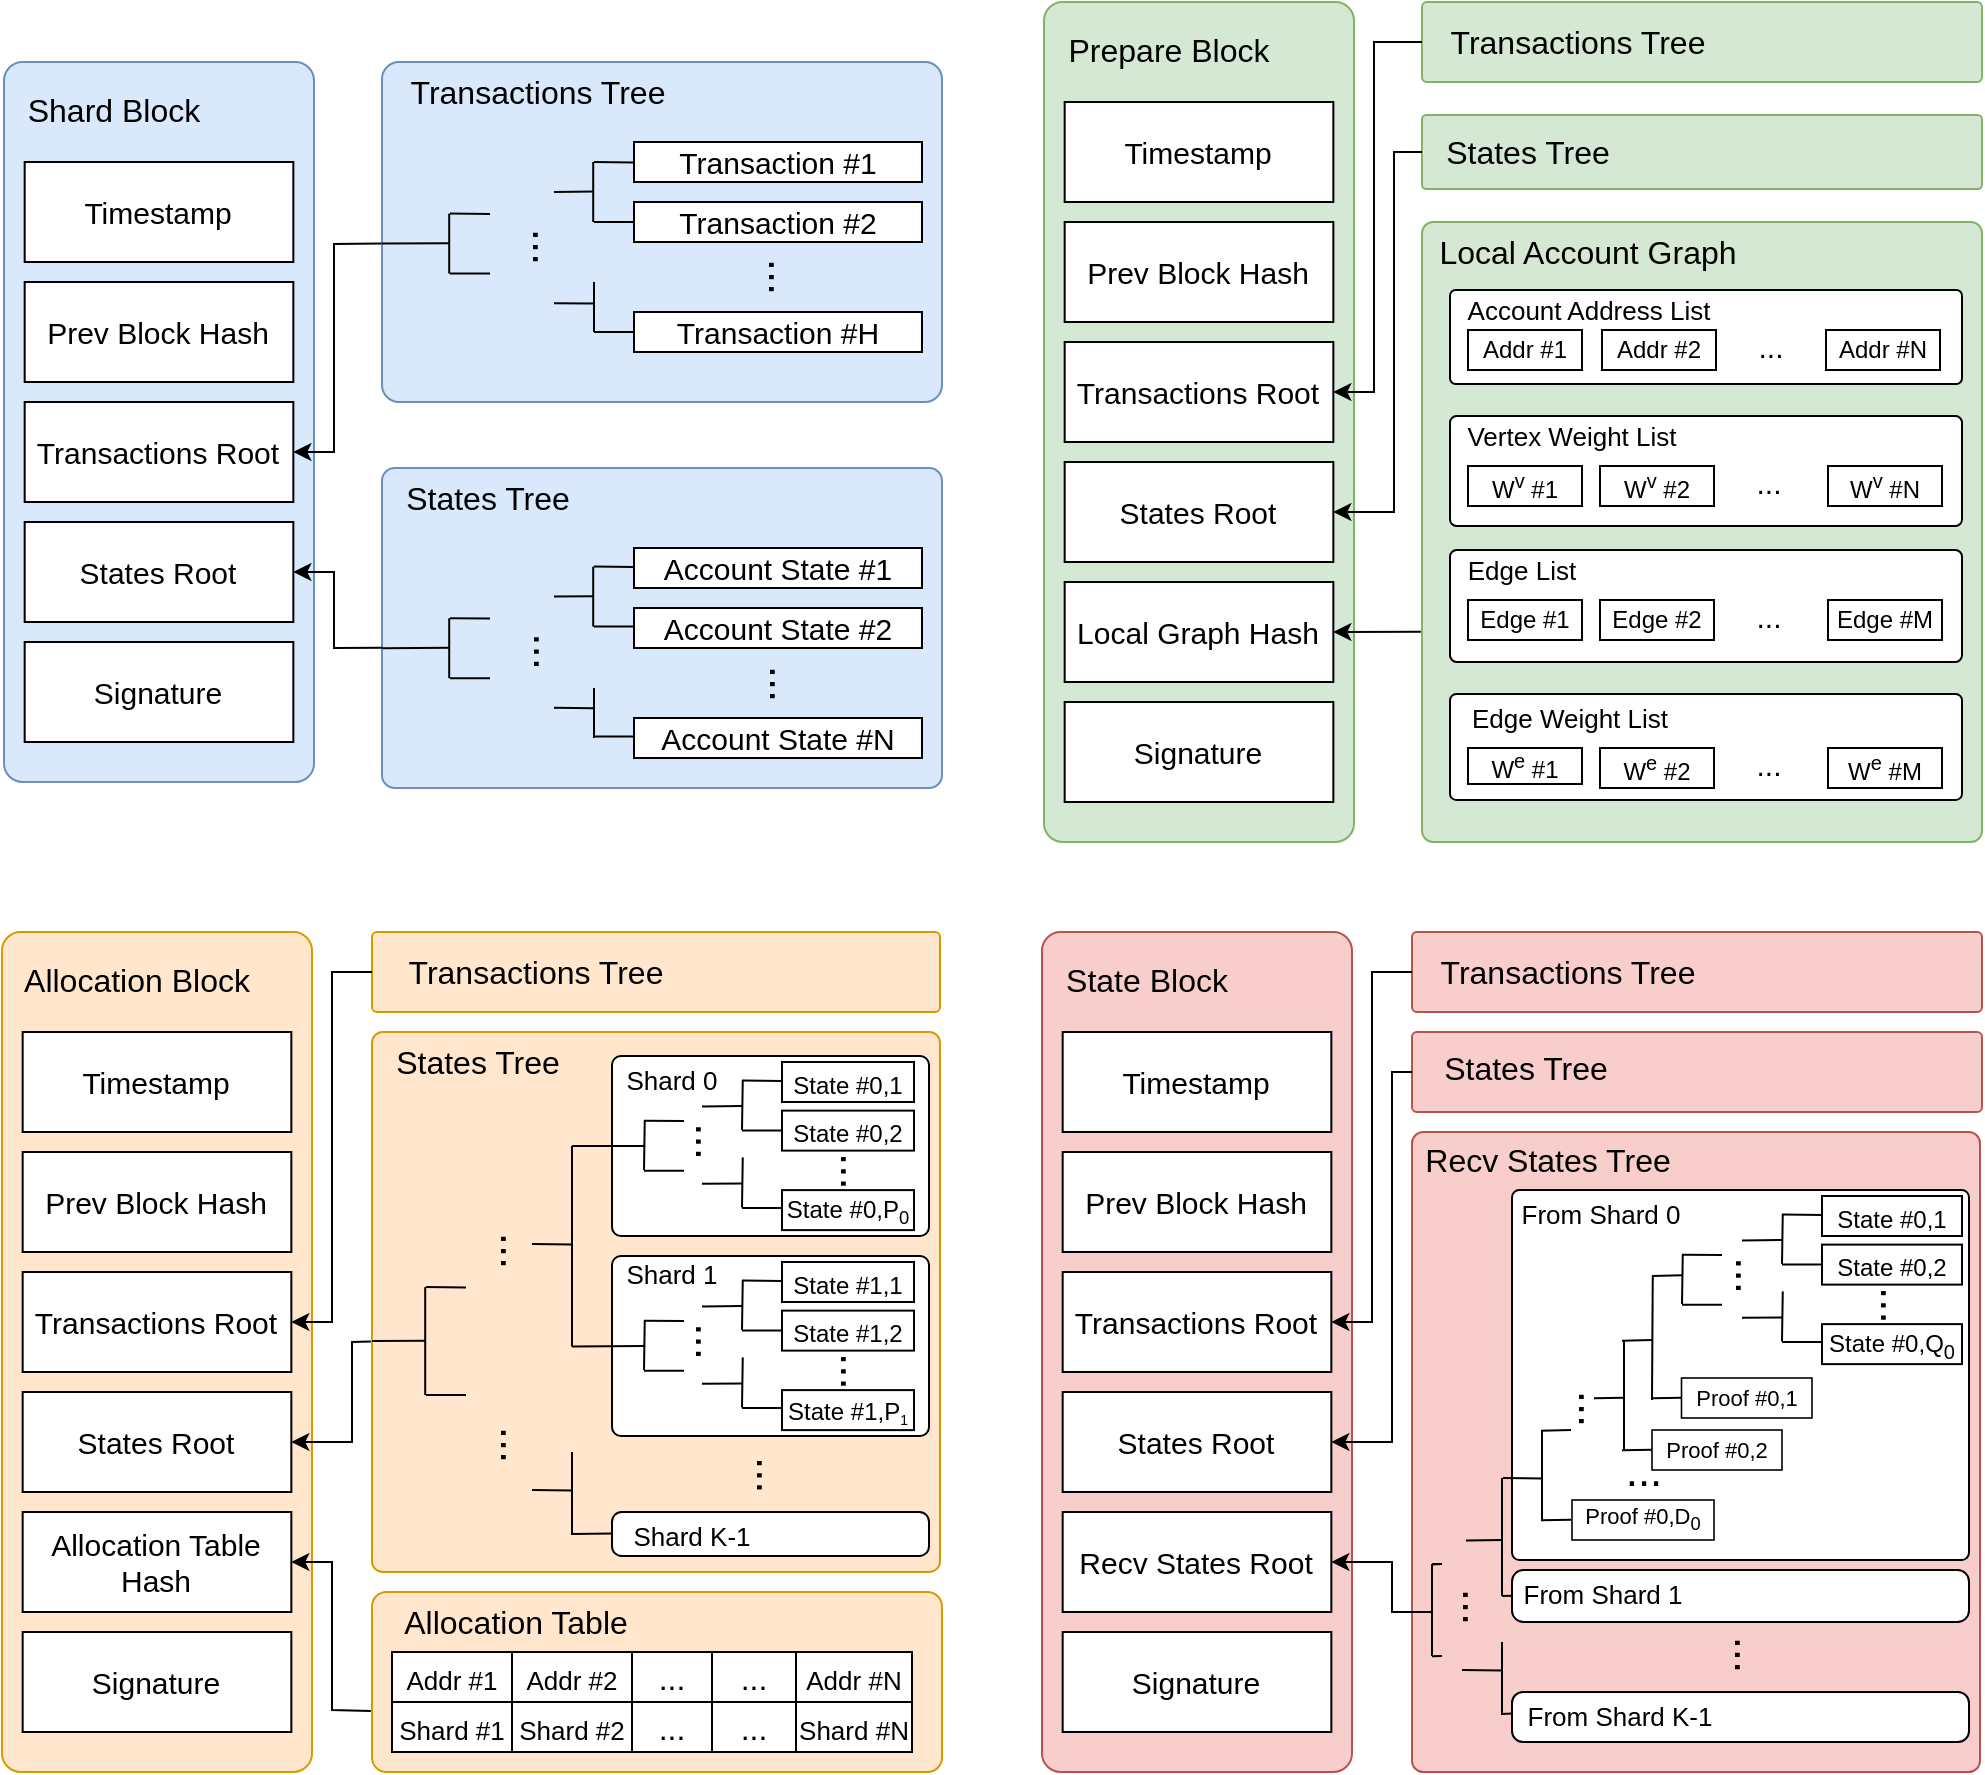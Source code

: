 <mxfile version="19.0.2" type="device"><diagram id="Ia3cG-8sxqVeyKSTiYs8" name="第 1 页"><mxGraphModel dx="2171" dy="1114" grid="1" gridSize="5" guides="1" tooltips="1" connect="1" arrows="1" fold="1" page="1" pageScale="1" pageWidth="827" pageHeight="1169" math="0" shadow="0"><root><mxCell id="0"/><mxCell id="1" parent="0"/><mxCell id="wD-DZCwfwVYlk3r4DPER-47" value="" style="group" vertex="1" connectable="0" parent="1"><mxGeometry x="234" y="585" width="155" height="420" as="geometry"/></mxCell><mxCell id="dQi3K2ikhl7FJS8-el9H-121" value="" style="rounded=1;whiteSpace=wrap;html=1;arcSize=6;fillColor=#ffe6cc;strokeColor=#d79b00;container=0;" parent="wD-DZCwfwVYlk3r4DPER-47" vertex="1"><mxGeometry width="155.0" height="420" as="geometry"/></mxCell><mxCell id="dQi3K2ikhl7FJS8-el9H-122" value="Prev Block Hash" style="rounded=0;whiteSpace=wrap;html=1;fontSize=15;container=0;" parent="wD-DZCwfwVYlk3r4DPER-47" vertex="1"><mxGeometry x="10.333" y="110" width="134.333" height="50" as="geometry"/></mxCell><mxCell id="dQi3K2ikhl7FJS8-el9H-123" value="Transactions Root" style="rounded=0;whiteSpace=wrap;html=1;fontSize=15;container=0;" parent="wD-DZCwfwVYlk3r4DPER-47" vertex="1"><mxGeometry x="10.333" y="170" width="134.333" height="50" as="geometry"/></mxCell><mxCell id="dQi3K2ikhl7FJS8-el9H-124" value="States Root" style="rounded=0;whiteSpace=wrap;html=1;fontSize=15;container=0;" parent="wD-DZCwfwVYlk3r4DPER-47" vertex="1"><mxGeometry x="10.333" y="230" width="134.333" height="50" as="geometry"/></mxCell><mxCell id="dQi3K2ikhl7FJS8-el9H-125" value="Allocation Table Hash" style="rounded=0;whiteSpace=wrap;html=1;fontSize=15;container=0;" parent="wD-DZCwfwVYlk3r4DPER-47" vertex="1"><mxGeometry x="10.333" y="290" width="134.333" height="50" as="geometry"/></mxCell><mxCell id="dQi3K2ikhl7FJS8-el9H-126" value="Timestamp" style="rounded=0;whiteSpace=wrap;html=1;fontSize=15;container=0;" parent="wD-DZCwfwVYlk3r4DPER-47" vertex="1"><mxGeometry x="10.333" y="50" width="134.333" height="50" as="geometry"/></mxCell><mxCell id="dQi3K2ikhl7FJS8-el9H-127" value="Allocation Block" style="text;html=1;strokeColor=none;fillColor=none;align=center;verticalAlign=middle;whiteSpace=wrap;rounded=0;fontSize=16;container=0;" parent="wD-DZCwfwVYlk3r4DPER-47" vertex="1"><mxGeometry x="10.34" y="9" width="114.66" height="30" as="geometry"/></mxCell><mxCell id="dQi3K2ikhl7FJS8-el9H-128" value="Signature" style="rounded=0;whiteSpace=wrap;html=1;fontSize=15;container=0;" parent="wD-DZCwfwVYlk3r4DPER-47" vertex="1"><mxGeometry x="10.333" y="350" width="134.333" height="50" as="geometry"/></mxCell><mxCell id="dQi3K2ikhl7FJS8-el9H-129" value="" style="rounded=1;whiteSpace=wrap;html=1;arcSize=6;fillColor=#ffe6cc;strokeColor=#d79b00;" parent="1" vertex="1"><mxGeometry x="419" y="585" width="284" height="40" as="geometry"/></mxCell><mxCell id="dQi3K2ikhl7FJS8-el9H-130" value="Transactions Tree" style="text;html=1;strokeColor=none;fillColor=none;align=center;verticalAlign=middle;whiteSpace=wrap;rounded=0;fontSize=16;" parent="1" vertex="1"><mxGeometry x="433" y="590" width="136" height="30" as="geometry"/></mxCell><mxCell id="dQi3K2ikhl7FJS8-el9H-131" value="" style="endArrow=classic;html=1;rounded=0;entryX=1;entryY=0.5;entryDx=0;entryDy=0;exitX=0;exitY=0.5;exitDx=0;exitDy=0;" parent="1" source="dQi3K2ikhl7FJS8-el9H-129" target="dQi3K2ikhl7FJS8-el9H-123" edge="1"><mxGeometry width="50" height="50" relative="1" as="geometry"><mxPoint x="409" y="815" as="sourcePoint"/><mxPoint x="449" y="725" as="targetPoint"/><Array as="points"><mxPoint x="399" y="605"/><mxPoint x="399" y="780"/></Array></mxGeometry></mxCell><mxCell id="dQi3K2ikhl7FJS8-el9H-132" value="" style="rounded=1;whiteSpace=wrap;html=1;arcSize=2;fillColor=#ffe6cc;strokeColor=#d79b00;" parent="1" vertex="1"><mxGeometry x="419" y="635" width="284" height="270" as="geometry"/></mxCell><mxCell id="dQi3K2ikhl7FJS8-el9H-133" value="" style="endArrow=classic;html=1;rounded=0;entryX=1;entryY=0.5;entryDx=0;entryDy=0;exitX=-0.002;exitY=0.573;exitDx=0;exitDy=0;exitPerimeter=0;" parent="1" source="dQi3K2ikhl7FJS8-el9H-132" target="dQi3K2ikhl7FJS8-el9H-124" edge="1"><mxGeometry width="50" height="50" relative="1" as="geometry"><mxPoint x="419" y="650" as="sourcePoint"/><mxPoint x="449" y="725" as="targetPoint"/><Array as="points"><mxPoint x="409" y="790"/><mxPoint x="409" y="840"/></Array></mxGeometry></mxCell><mxCell id="dQi3K2ikhl7FJS8-el9H-134" value="States Tree" style="text;html=1;strokeColor=none;fillColor=none;align=center;verticalAlign=middle;whiteSpace=wrap;rounded=0;fontSize=16;" parent="1" vertex="1"><mxGeometry x="419" y="635" width="106" height="30" as="geometry"/></mxCell><mxCell id="dQi3K2ikhl7FJS8-el9H-135" value="" style="rounded=1;whiteSpace=wrap;html=1;arcSize=8;fillColor=#ffe6cc;strokeColor=#d79b00;" parent="1" vertex="1"><mxGeometry x="419" y="915" width="285" height="90" as="geometry"/></mxCell><mxCell id="dQi3K2ikhl7FJS8-el9H-136" value="Allocation Table" style="text;html=1;strokeColor=none;fillColor=none;align=center;verticalAlign=middle;whiteSpace=wrap;rounded=0;fontSize=16;" parent="1" vertex="1"><mxGeometry x="423" y="915" width="136" height="30" as="geometry"/></mxCell><mxCell id="dQi3K2ikhl7FJS8-el9H-161" value="" style="endArrow=classic;html=1;rounded=0;entryX=1;entryY=0.5;entryDx=0;entryDy=0;exitX=-0.002;exitY=0.661;exitDx=0;exitDy=0;exitPerimeter=0;" parent="1" source="dQi3K2ikhl7FJS8-el9H-135" target="dQi3K2ikhl7FJS8-el9H-125" edge="1"><mxGeometry width="50" height="50" relative="1" as="geometry"><mxPoint x="429" y="900" as="sourcePoint"/><mxPoint x="379" y="795" as="targetPoint"/><Array as="points"><mxPoint x="399" y="974"/><mxPoint x="399" y="900"/></Array></mxGeometry></mxCell><mxCell id="dQi3K2ikhl7FJS8-el9H-162" value="" style="shape=table;startSize=0;container=1;collapsible=0;childLayout=tableLayout;fontSize=16;" parent="1" vertex="1"><mxGeometry x="429" y="945" width="260" height="50" as="geometry"/></mxCell><mxCell id="dQi3K2ikhl7FJS8-el9H-163" value="" style="shape=tableRow;horizontal=0;startSize=0;swimlaneHead=0;swimlaneBody=0;strokeColor=inherit;top=0;left=0;bottom=0;right=0;collapsible=0;dropTarget=0;fillColor=none;points=[[0,0.5],[1,0.5]];portConstraint=eastwest;fontSize=14;" parent="dQi3K2ikhl7FJS8-el9H-162" vertex="1"><mxGeometry width="260" height="25" as="geometry"/></mxCell><mxCell id="dQi3K2ikhl7FJS8-el9H-164" value="&lt;font style=&quot;font-size: 13px;&quot;&gt;Addr #1&lt;/font&gt;" style="shape=partialRectangle;html=1;whiteSpace=wrap;connectable=0;strokeColor=inherit;overflow=hidden;fillColor=none;top=0;left=0;bottom=0;right=0;pointerEvents=1;fontSize=16;" parent="dQi3K2ikhl7FJS8-el9H-163" vertex="1"><mxGeometry width="60" height="25" as="geometry"><mxRectangle width="60" height="25" as="alternateBounds"/></mxGeometry></mxCell><mxCell id="dQi3K2ikhl7FJS8-el9H-165" value="&lt;font style=&quot;font-size: 13px;&quot;&gt;Addr #2&lt;/font&gt;" style="shape=partialRectangle;html=1;whiteSpace=wrap;connectable=0;strokeColor=inherit;overflow=hidden;fillColor=none;top=0;left=0;bottom=0;right=0;pointerEvents=1;fontSize=16;" parent="dQi3K2ikhl7FJS8-el9H-163" vertex="1"><mxGeometry x="60" width="60" height="25" as="geometry"><mxRectangle width="60" height="25" as="alternateBounds"/></mxGeometry></mxCell><mxCell id="dQi3K2ikhl7FJS8-el9H-175" value="..." style="shape=partialRectangle;html=1;whiteSpace=wrap;connectable=0;strokeColor=inherit;overflow=hidden;fillColor=none;top=0;left=0;bottom=0;right=0;pointerEvents=1;fontSize=16;" parent="dQi3K2ikhl7FJS8-el9H-163" vertex="1"><mxGeometry x="120" width="40" height="25" as="geometry"><mxRectangle width="40" height="25" as="alternateBounds"/></mxGeometry></mxCell><mxCell id="dQi3K2ikhl7FJS8-el9H-177" value="..." style="shape=partialRectangle;html=1;whiteSpace=wrap;connectable=0;strokeColor=inherit;overflow=hidden;fillColor=none;top=0;left=0;bottom=0;right=0;pointerEvents=1;fontSize=16;" parent="dQi3K2ikhl7FJS8-el9H-163" vertex="1"><mxGeometry x="160" width="42" height="25" as="geometry"><mxRectangle width="42" height="25" as="alternateBounds"/></mxGeometry></mxCell><mxCell id="dQi3K2ikhl7FJS8-el9H-179" value="&lt;font style=&quot;font-size: 13px;&quot;&gt;Addr #N&lt;/font&gt;" style="shape=partialRectangle;html=1;whiteSpace=wrap;connectable=0;strokeColor=inherit;overflow=hidden;fillColor=none;top=0;left=0;bottom=0;right=0;pointerEvents=1;fontSize=16;" parent="dQi3K2ikhl7FJS8-el9H-163" vertex="1"><mxGeometry x="202" width="58" height="25" as="geometry"><mxRectangle width="58" height="25" as="alternateBounds"/></mxGeometry></mxCell><mxCell id="dQi3K2ikhl7FJS8-el9H-167" value="" style="shape=tableRow;horizontal=0;startSize=0;swimlaneHead=0;swimlaneBody=0;strokeColor=inherit;top=0;left=0;bottom=0;right=0;collapsible=0;dropTarget=0;fillColor=none;points=[[0,0.5],[1,0.5]];portConstraint=eastwest;fontSize=16;" parent="dQi3K2ikhl7FJS8-el9H-162" vertex="1"><mxGeometry y="25" width="260" height="25" as="geometry"/></mxCell><mxCell id="dQi3K2ikhl7FJS8-el9H-168" value="&lt;font style=&quot;font-size: 13px;&quot;&gt;Shard #1&lt;/font&gt;" style="shape=partialRectangle;html=1;whiteSpace=wrap;connectable=0;strokeColor=inherit;overflow=hidden;fillColor=none;top=0;left=0;bottom=0;right=0;pointerEvents=1;fontSize=16;" parent="dQi3K2ikhl7FJS8-el9H-167" vertex="1"><mxGeometry width="60" height="25" as="geometry"><mxRectangle width="60" height="25" as="alternateBounds"/></mxGeometry></mxCell><mxCell id="dQi3K2ikhl7FJS8-el9H-169" value="&lt;font style=&quot;font-size: 13px;&quot;&gt;Shard #2&lt;/font&gt;" style="shape=partialRectangle;html=1;whiteSpace=wrap;connectable=0;strokeColor=inherit;overflow=hidden;fillColor=none;top=0;left=0;bottom=0;right=0;pointerEvents=1;fontSize=16;" parent="dQi3K2ikhl7FJS8-el9H-167" vertex="1"><mxGeometry x="60" width="60" height="25" as="geometry"><mxRectangle width="60" height="25" as="alternateBounds"/></mxGeometry></mxCell><mxCell id="dQi3K2ikhl7FJS8-el9H-176" value="..." style="shape=partialRectangle;html=1;whiteSpace=wrap;connectable=0;strokeColor=inherit;overflow=hidden;fillColor=none;top=0;left=0;bottom=0;right=0;pointerEvents=1;fontSize=16;" parent="dQi3K2ikhl7FJS8-el9H-167" vertex="1"><mxGeometry x="120" width="40" height="25" as="geometry"><mxRectangle width="40" height="25" as="alternateBounds"/></mxGeometry></mxCell><mxCell id="dQi3K2ikhl7FJS8-el9H-178" value="..." style="shape=partialRectangle;html=1;whiteSpace=wrap;connectable=0;strokeColor=inherit;overflow=hidden;fillColor=none;top=0;left=0;bottom=0;right=0;pointerEvents=1;fontSize=16;" parent="dQi3K2ikhl7FJS8-el9H-167" vertex="1"><mxGeometry x="160" width="42" height="25" as="geometry"><mxRectangle width="42" height="25" as="alternateBounds"/></mxGeometry></mxCell><mxCell id="dQi3K2ikhl7FJS8-el9H-180" value="&lt;font style=&quot;font-size: 13px;&quot;&gt;Shard #N&lt;/font&gt;" style="shape=partialRectangle;html=1;whiteSpace=wrap;connectable=0;strokeColor=inherit;overflow=hidden;fillColor=none;top=0;left=0;bottom=0;right=0;pointerEvents=1;fontSize=16;" parent="dQi3K2ikhl7FJS8-el9H-167" vertex="1"><mxGeometry x="202" width="58" height="25" as="geometry"><mxRectangle width="58" height="25" as="alternateBounds"/></mxGeometry></mxCell><mxCell id="dQi3K2ikhl7FJS8-el9H-200" value="" style="rounded=1;whiteSpace=wrap;html=1;arcSize=5;" parent="1" vertex="1"><mxGeometry x="539" y="647" width="158.5" height="90" as="geometry"/></mxCell><mxCell id="dQi3K2ikhl7FJS8-el9H-184" value="&lt;font style=&quot;font-size: 12px;&quot;&gt;State #0,1&lt;/font&gt;" style="rounded=0;whiteSpace=wrap;html=1;fontSize=15;" parent="1" vertex="1"><mxGeometry x="624" y="650" width="66" height="20" as="geometry"/></mxCell><mxCell id="dQi3K2ikhl7FJS8-el9H-185" value="&lt;font style=&quot;font-size: 12px;&quot;&gt;State #0,2&lt;/font&gt;" style="rounded=0;whiteSpace=wrap;html=1;fontSize=15;" parent="1" vertex="1"><mxGeometry x="624" y="674.31" width="66" height="20" as="geometry"/></mxCell><mxCell id="dQi3K2ikhl7FJS8-el9H-186" value="&lt;font style=&quot;font-size: 22px;&quot;&gt;...&lt;/font&gt;" style="text;html=1;strokeColor=none;fillColor=none;align=center;verticalAlign=middle;whiteSpace=wrap;rounded=0;rotation=90;" parent="1" vertex="1"><mxGeometry x="655.38" y="697.69" width="10.25" height="15" as="geometry"/></mxCell><mxCell id="dQi3K2ikhl7FJS8-el9H-187" value="&lt;font style=&quot;font-size: 12px;&quot;&gt;State #0,P&lt;/font&gt;&lt;font style=&quot;font-size: 11px;&quot;&gt;&lt;sub&gt;0&lt;/sub&gt;&lt;/font&gt;" style="rounded=0;whiteSpace=wrap;html=1;fontSize=15;" parent="1" vertex="1"><mxGeometry x="624" y="714.06" width="66" height="20" as="geometry"/></mxCell><mxCell id="dQi3K2ikhl7FJS8-el9H-188" value="" style="endArrow=none;html=1;rounded=0;" parent="1" edge="1"><mxGeometry width="50" height="50" relative="1" as="geometry"><mxPoint x="604" y="659.31" as="sourcePoint"/><mxPoint x="624" y="659.51" as="targetPoint"/></mxGeometry></mxCell><mxCell id="dQi3K2ikhl7FJS8-el9H-189" value="" style="endArrow=none;html=1;rounded=0;" parent="1" edge="1"><mxGeometry width="50" height="50" relative="1" as="geometry"><mxPoint x="604" y="684.31" as="sourcePoint"/><mxPoint x="624" y="684.31" as="targetPoint"/></mxGeometry></mxCell><mxCell id="dQi3K2ikhl7FJS8-el9H-192" value="" style="endArrow=none;html=1;rounded=0;" parent="1" edge="1"><mxGeometry width="50" height="50" relative="1" as="geometry"><mxPoint x="584" y="672.2" as="sourcePoint"/><mxPoint x="604" y="672.0" as="targetPoint"/></mxGeometry></mxCell><mxCell id="dQi3K2ikhl7FJS8-el9H-193" value="&lt;font style=&quot;font-size: 22px;&quot;&gt;...&lt;/font&gt;" style="text;html=1;strokeColor=none;fillColor=none;align=center;verticalAlign=middle;whiteSpace=wrap;rounded=0;rotation=90;" parent="1" vertex="1"><mxGeometry x="573" y="685.31" width="30" height="9" as="geometry"/></mxCell><mxCell id="dQi3K2ikhl7FJS8-el9H-202" value="" style="endArrow=none;html=1;rounded=0;" parent="1" edge="1"><mxGeometry width="50" height="50" relative="1" as="geometry"><mxPoint x="604.38" y="659" as="sourcePoint"/><mxPoint x="604" y="684" as="targetPoint"/></mxGeometry></mxCell><mxCell id="dQi3K2ikhl7FJS8-el9H-204" value="" style="endArrow=none;html=1;rounded=0;" parent="1" edge="1"><mxGeometry width="50" height="50" relative="1" as="geometry"><mxPoint x="604" y="723" as="sourcePoint"/><mxPoint x="624" y="723" as="targetPoint"/></mxGeometry></mxCell><mxCell id="dQi3K2ikhl7FJS8-el9H-205" value="" style="endArrow=none;html=1;rounded=0;" parent="1" edge="1"><mxGeometry width="50" height="50" relative="1" as="geometry"><mxPoint x="584" y="710.89" as="sourcePoint"/><mxPoint x="604" y="710.69" as="targetPoint"/></mxGeometry></mxCell><mxCell id="dQi3K2ikhl7FJS8-el9H-206" value="" style="endArrow=none;html=1;rounded=0;" parent="1" edge="1"><mxGeometry width="50" height="50" relative="1" as="geometry"><mxPoint x="604.38" y="697.69" as="sourcePoint"/><mxPoint x="604" y="722.69" as="targetPoint"/></mxGeometry></mxCell><mxCell id="dQi3K2ikhl7FJS8-el9H-207" value="" style="endArrow=none;html=1;rounded=0;" parent="1" edge="1"><mxGeometry width="50" height="50" relative="1" as="geometry"><mxPoint x="555" y="679.34" as="sourcePoint"/><mxPoint x="575" y="679.54" as="targetPoint"/></mxGeometry></mxCell><mxCell id="dQi3K2ikhl7FJS8-el9H-208" value="" style="endArrow=none;html=1;rounded=0;" parent="1" edge="1"><mxGeometry width="50" height="50" relative="1" as="geometry"><mxPoint x="555" y="704.34" as="sourcePoint"/><mxPoint x="575" y="704.34" as="targetPoint"/></mxGeometry></mxCell><mxCell id="dQi3K2ikhl7FJS8-el9H-209" value="" style="endArrow=none;html=1;rounded=0;" parent="1" edge="1"><mxGeometry width="50" height="50" relative="1" as="geometry"><mxPoint x="519" y="692.03" as="sourcePoint"/><mxPoint x="555" y="692.03" as="targetPoint"/></mxGeometry></mxCell><mxCell id="dQi3K2ikhl7FJS8-el9H-210" value="" style="endArrow=none;html=1;rounded=0;" parent="1" edge="1"><mxGeometry width="50" height="50" relative="1" as="geometry"><mxPoint x="555.38" y="679.03" as="sourcePoint"/><mxPoint x="555" y="704.03" as="targetPoint"/></mxGeometry></mxCell><mxCell id="dQi3K2ikhl7FJS8-el9H-211" value="&lt;font style=&quot;font-size: 13px;&quot;&gt;Shard 0&lt;/font&gt;" style="text;html=1;strokeColor=none;fillColor=none;align=center;verticalAlign=middle;whiteSpace=wrap;rounded=0;fontSize=16;" parent="1" vertex="1"><mxGeometry x="539" y="647" width="60" height="22" as="geometry"/></mxCell><mxCell id="dQi3K2ikhl7FJS8-el9H-212" value="" style="rounded=1;whiteSpace=wrap;html=1;arcSize=5;" parent="1" vertex="1"><mxGeometry x="539" y="747" width="158.5" height="90" as="geometry"/></mxCell><mxCell id="dQi3K2ikhl7FJS8-el9H-213" value="&lt;font style=&quot;font-size: 12px;&quot;&gt;State #1,1&lt;/font&gt;" style="rounded=0;whiteSpace=wrap;html=1;fontSize=15;" parent="1" vertex="1"><mxGeometry x="624" y="750" width="66" height="20" as="geometry"/></mxCell><mxCell id="dQi3K2ikhl7FJS8-el9H-214" value="&lt;font style=&quot;font-size: 12px;&quot;&gt;State #1,2&lt;/font&gt;" style="rounded=0;whiteSpace=wrap;html=1;fontSize=15;" parent="1" vertex="1"><mxGeometry x="624" y="774.31" width="66" height="20" as="geometry"/></mxCell><mxCell id="dQi3K2ikhl7FJS8-el9H-215" value="&lt;font style=&quot;font-size: 22px;&quot;&gt;...&lt;/font&gt;" style="text;html=1;strokeColor=none;fillColor=none;align=center;verticalAlign=middle;whiteSpace=wrap;rounded=0;rotation=90;" parent="1" vertex="1"><mxGeometry x="655.38" y="797.69" width="10.25" height="15" as="geometry"/></mxCell><mxCell id="dQi3K2ikhl7FJS8-el9H-216" value="&lt;font style=&quot;font-size: 12px;&quot;&gt;State #1,P&lt;/font&gt;&lt;font style=&quot;font-size: 8.333px;&quot;&gt;&lt;sub&gt;1&lt;/sub&gt;&lt;/font&gt;" style="rounded=0;whiteSpace=wrap;html=1;fontSize=15;" parent="1" vertex="1"><mxGeometry x="624" y="814.06" width="66" height="20" as="geometry"/></mxCell><mxCell id="dQi3K2ikhl7FJS8-el9H-217" value="" style="endArrow=none;html=1;rounded=0;" parent="1" edge="1"><mxGeometry width="50" height="50" relative="1" as="geometry"><mxPoint x="604" y="759.31" as="sourcePoint"/><mxPoint x="624" y="759.51" as="targetPoint"/></mxGeometry></mxCell><mxCell id="dQi3K2ikhl7FJS8-el9H-218" value="" style="endArrow=none;html=1;rounded=0;" parent="1" edge="1"><mxGeometry width="50" height="50" relative="1" as="geometry"><mxPoint x="604" y="784.31" as="sourcePoint"/><mxPoint x="624" y="784.31" as="targetPoint"/></mxGeometry></mxCell><mxCell id="dQi3K2ikhl7FJS8-el9H-219" value="" style="endArrow=none;html=1;rounded=0;" parent="1" edge="1"><mxGeometry width="50" height="50" relative="1" as="geometry"><mxPoint x="584" y="772.2" as="sourcePoint"/><mxPoint x="604" y="772.0" as="targetPoint"/></mxGeometry></mxCell><mxCell id="dQi3K2ikhl7FJS8-el9H-220" value="&lt;font style=&quot;font-size: 22px;&quot;&gt;...&lt;/font&gt;" style="text;html=1;strokeColor=none;fillColor=none;align=center;verticalAlign=middle;whiteSpace=wrap;rounded=0;rotation=90;" parent="1" vertex="1"><mxGeometry x="573" y="785.31" width="30" height="9" as="geometry"/></mxCell><mxCell id="dQi3K2ikhl7FJS8-el9H-221" value="" style="endArrow=none;html=1;rounded=0;" parent="1" edge="1"><mxGeometry width="50" height="50" relative="1" as="geometry"><mxPoint x="604.38" y="759" as="sourcePoint"/><mxPoint x="604" y="784" as="targetPoint"/></mxGeometry></mxCell><mxCell id="dQi3K2ikhl7FJS8-el9H-222" value="" style="endArrow=none;html=1;rounded=0;" parent="1" edge="1"><mxGeometry width="50" height="50" relative="1" as="geometry"><mxPoint x="604" y="823" as="sourcePoint"/><mxPoint x="624" y="823" as="targetPoint"/></mxGeometry></mxCell><mxCell id="dQi3K2ikhl7FJS8-el9H-223" value="" style="endArrow=none;html=1;rounded=0;" parent="1" edge="1"><mxGeometry width="50" height="50" relative="1" as="geometry"><mxPoint x="584" y="810.89" as="sourcePoint"/><mxPoint x="604" y="810.69" as="targetPoint"/></mxGeometry></mxCell><mxCell id="dQi3K2ikhl7FJS8-el9H-224" value="" style="endArrow=none;html=1;rounded=0;" parent="1" edge="1"><mxGeometry width="50" height="50" relative="1" as="geometry"><mxPoint x="604.38" y="797.69" as="sourcePoint"/><mxPoint x="604" y="822.69" as="targetPoint"/></mxGeometry></mxCell><mxCell id="dQi3K2ikhl7FJS8-el9H-225" value="" style="endArrow=none;html=1;rounded=0;" parent="1" edge="1"><mxGeometry width="50" height="50" relative="1" as="geometry"><mxPoint x="555" y="779.34" as="sourcePoint"/><mxPoint x="575" y="779.54" as="targetPoint"/></mxGeometry></mxCell><mxCell id="dQi3K2ikhl7FJS8-el9H-226" value="" style="endArrow=none;html=1;rounded=0;" parent="1" edge="1"><mxGeometry width="50" height="50" relative="1" as="geometry"><mxPoint x="555" y="804.34" as="sourcePoint"/><mxPoint x="575" y="804.34" as="targetPoint"/></mxGeometry></mxCell><mxCell id="dQi3K2ikhl7FJS8-el9H-227" value="" style="endArrow=none;html=1;rounded=0;" parent="1" edge="1"><mxGeometry width="50" height="50" relative="1" as="geometry"><mxPoint x="519" y="792.23" as="sourcePoint"/><mxPoint x="555" y="792.03" as="targetPoint"/></mxGeometry></mxCell><mxCell id="dQi3K2ikhl7FJS8-el9H-228" value="" style="endArrow=none;html=1;rounded=0;" parent="1" edge="1"><mxGeometry width="50" height="50" relative="1" as="geometry"><mxPoint x="555.38" y="779.03" as="sourcePoint"/><mxPoint x="555" y="804.03" as="targetPoint"/></mxGeometry></mxCell><mxCell id="dQi3K2ikhl7FJS8-el9H-229" value="&lt;font style=&quot;font-size: 13px;&quot;&gt;Shard 1&lt;/font&gt;" style="text;html=1;strokeColor=none;fillColor=none;align=center;verticalAlign=middle;whiteSpace=wrap;rounded=0;fontSize=16;" parent="1" vertex="1"><mxGeometry x="539" y="744.31" width="60" height="22" as="geometry"/></mxCell><mxCell id="dQi3K2ikhl7FJS8-el9H-230" value="" style="rounded=1;whiteSpace=wrap;html=1;arcSize=22;" parent="1" vertex="1"><mxGeometry x="539" y="875" width="158.5" height="22" as="geometry"/></mxCell><mxCell id="dQi3K2ikhl7FJS8-el9H-231" value="&lt;font style=&quot;font-size: 13px;&quot;&gt;Shard K-1&lt;/font&gt;" style="text;html=1;strokeColor=none;fillColor=none;align=center;verticalAlign=middle;whiteSpace=wrap;rounded=0;fontSize=16;" parent="1" vertex="1"><mxGeometry x="543.75" y="875" width="70" height="22" as="geometry"/></mxCell><mxCell id="dQi3K2ikhl7FJS8-el9H-232" value="&lt;font style=&quot;font-size: 22px;&quot;&gt;...&lt;/font&gt;" style="text;html=1;strokeColor=none;fillColor=none;align=center;verticalAlign=middle;whiteSpace=wrap;rounded=0;rotation=90;" parent="1" vertex="1"><mxGeometry x="613.75" y="849" width="10.25" height="15" as="geometry"/></mxCell><mxCell id="dQi3K2ikhl7FJS8-el9H-238" value="&lt;font style=&quot;font-size: 22px;&quot;&gt;...&lt;/font&gt;" style="text;html=1;strokeColor=none;fillColor=none;align=center;verticalAlign=middle;whiteSpace=wrap;rounded=0;rotation=90;" parent="1" vertex="1"><mxGeometry x="476" y="737" width="30" height="15" as="geometry"/></mxCell><mxCell id="dQi3K2ikhl7FJS8-el9H-239" value="" style="endArrow=none;html=1;rounded=0;" parent="1" edge="1"><mxGeometry width="50" height="50" relative="1" as="geometry"><mxPoint x="499" y="741.0" as="sourcePoint"/><mxPoint x="519" y="741.2" as="targetPoint"/></mxGeometry></mxCell><mxCell id="dQi3K2ikhl7FJS8-el9H-244" value="" style="endArrow=none;html=1;rounded=0;" parent="1" edge="1"><mxGeometry width="50" height="50" relative="1" as="geometry"><mxPoint x="519" y="692.03" as="sourcePoint"/><mxPoint x="519" y="792.23" as="targetPoint"/></mxGeometry></mxCell><mxCell id="dQi3K2ikhl7FJS8-el9H-246" value="&lt;font style=&quot;font-size: 22px;&quot;&gt;...&lt;/font&gt;" style="text;html=1;strokeColor=none;fillColor=none;align=center;verticalAlign=middle;whiteSpace=wrap;rounded=0;rotation=90;" parent="1" vertex="1"><mxGeometry x="476" y="834" width="30" height="15" as="geometry"/></mxCell><mxCell id="dQi3K2ikhl7FJS8-el9H-247" value="" style="endArrow=none;html=1;rounded=0;" parent="1" edge="1"><mxGeometry width="50" height="50" relative="1" as="geometry"><mxPoint x="519" y="885.95" as="sourcePoint"/><mxPoint x="539" y="885.75" as="targetPoint"/></mxGeometry></mxCell><mxCell id="dQi3K2ikhl7FJS8-el9H-248" value="" style="endArrow=none;html=1;rounded=0;" parent="1" edge="1"><mxGeometry width="50" height="50" relative="1" as="geometry"><mxPoint x="519" y="845" as="sourcePoint"/><mxPoint x="519" y="886.51" as="targetPoint"/></mxGeometry></mxCell><mxCell id="dQi3K2ikhl7FJS8-el9H-249" value="" style="endArrow=none;html=1;rounded=0;" parent="1" edge="1"><mxGeometry width="50" height="50" relative="1" as="geometry"><mxPoint x="499" y="864.0" as="sourcePoint"/><mxPoint x="519" y="864.2" as="targetPoint"/></mxGeometry></mxCell><mxCell id="dQi3K2ikhl7FJS8-el9H-250" value="" style="endArrow=none;html=1;rounded=0;" parent="1" edge="1"><mxGeometry width="50" height="50" relative="1" as="geometry"><mxPoint x="446" y="762.56" as="sourcePoint"/><mxPoint x="466" y="762.76" as="targetPoint"/></mxGeometry></mxCell><mxCell id="dQi3K2ikhl7FJS8-el9H-251" value="" style="endArrow=none;html=1;rounded=0;" parent="1" edge="1"><mxGeometry width="50" height="50" relative="1" as="geometry"><mxPoint x="446" y="816.56" as="sourcePoint"/><mxPoint x="466" y="816.56" as="targetPoint"/></mxGeometry></mxCell><mxCell id="dQi3K2ikhl7FJS8-el9H-252" value="" style="endArrow=none;html=1;rounded=0;" parent="1" edge="1"><mxGeometry width="50" height="50" relative="1" as="geometry"><mxPoint x="445.6" y="762.56" as="sourcePoint"/><mxPoint x="445.6" y="816.56" as="targetPoint"/></mxGeometry></mxCell><mxCell id="dQi3K2ikhl7FJS8-el9H-253" value="" style="endArrow=none;html=1;rounded=0;exitX=0;exitY=0.572;exitDx=0;exitDy=0;exitPerimeter=0;" parent="1" edge="1" source="dQi3K2ikhl7FJS8-el9H-132"><mxGeometry width="50" height="50" relative="1" as="geometry"><mxPoint x="426" y="789.56" as="sourcePoint"/><mxPoint x="446" y="789.36" as="targetPoint"/></mxGeometry></mxCell><mxCell id="wD-DZCwfwVYlk3r4DPER-50" value="" style="group" vertex="1" connectable="0" parent="1"><mxGeometry x="235" y="150" width="469" height="363" as="geometry"/></mxCell><mxCell id="dQi3K2ikhl7FJS8-el9H-1" value="" style="rounded=1;whiteSpace=wrap;html=1;arcSize=6;fillColor=#dae8fc;strokeColor=#6c8ebf;container=0;" parent="wD-DZCwfwVYlk3r4DPER-50" vertex="1"><mxGeometry width="155" height="360" as="geometry"/></mxCell><mxCell id="dQi3K2ikhl7FJS8-el9H-2" value="Prev Block Hash" style="rounded=0;whiteSpace=wrap;html=1;fontSize=15;container=0;" parent="wD-DZCwfwVYlk3r4DPER-50" vertex="1"><mxGeometry x="10.333" y="110" width="134.333" height="50" as="geometry"/></mxCell><mxCell id="dQi3K2ikhl7FJS8-el9H-3" value="Transactions Root" style="rounded=0;whiteSpace=wrap;html=1;fontSize=15;container=0;" parent="wD-DZCwfwVYlk3r4DPER-50" vertex="1"><mxGeometry x="10.333" y="170" width="134.333" height="50" as="geometry"/></mxCell><mxCell id="dQi3K2ikhl7FJS8-el9H-4" value="States Root" style="rounded=0;whiteSpace=wrap;html=1;fontSize=15;container=0;" parent="wD-DZCwfwVYlk3r4DPER-50" vertex="1"><mxGeometry x="10.333" y="230" width="134.333" height="50" as="geometry"/></mxCell><mxCell id="dQi3K2ikhl7FJS8-el9H-5" value="Signature" style="rounded=0;whiteSpace=wrap;html=1;fontSize=15;container=0;" parent="wD-DZCwfwVYlk3r4DPER-50" vertex="1"><mxGeometry x="10.333" y="290" width="134.333" height="50" as="geometry"/></mxCell><mxCell id="dQi3K2ikhl7FJS8-el9H-6" value="Timestamp" style="rounded=0;whiteSpace=wrap;html=1;fontSize=15;container=0;" parent="wD-DZCwfwVYlk3r4DPER-50" vertex="1"><mxGeometry x="10.333" y="50" width="134.333" height="50" as="geometry"/></mxCell><mxCell id="dQi3K2ikhl7FJS8-el9H-7" value="Shard Block" style="text;html=1;strokeColor=none;fillColor=none;align=center;verticalAlign=middle;whiteSpace=wrap;rounded=0;fontSize=16;container=0;" parent="wD-DZCwfwVYlk3r4DPER-50" vertex="1"><mxGeometry x="10.33" y="9" width="89.67" height="30" as="geometry"/></mxCell><mxCell id="dQi3K2ikhl7FJS8-el9H-8" value="" style="rounded=1;whiteSpace=wrap;html=1;arcSize=5;fillColor=#dae8fc;strokeColor=#6c8ebf;container=0;" parent="wD-DZCwfwVYlk3r4DPER-50" vertex="1"><mxGeometry x="189" width="280" height="170" as="geometry"/></mxCell><mxCell id="dQi3K2ikhl7FJS8-el9H-9" value="Transactions Tree" style="text;html=1;strokeColor=none;fillColor=none;align=center;verticalAlign=middle;whiteSpace=wrap;rounded=0;fontSize=16;container=0;" parent="wD-DZCwfwVYlk3r4DPER-50" vertex="1"><mxGeometry x="199" width="136" height="30" as="geometry"/></mxCell><mxCell id="dQi3K2ikhl7FJS8-el9H-10" value="Transaction #1" style="rounded=0;whiteSpace=wrap;html=1;fontSize=15;container=0;" parent="wD-DZCwfwVYlk3r4DPER-50" vertex="1"><mxGeometry x="315" y="40" width="144" height="20" as="geometry"/></mxCell><mxCell id="dQi3K2ikhl7FJS8-el9H-11" value="Transaction #2" style="rounded=0;whiteSpace=wrap;html=1;fontSize=15;container=0;" parent="wD-DZCwfwVYlk3r4DPER-50" vertex="1"><mxGeometry x="315" y="70" width="144" height="20" as="geometry"/></mxCell><mxCell id="dQi3K2ikhl7FJS8-el9H-12" value="&lt;font style=&quot;font-size: 22px;&quot;&gt;...&lt;/font&gt;" style="text;html=1;strokeColor=none;fillColor=none;align=center;verticalAlign=middle;whiteSpace=wrap;rounded=0;rotation=90;container=0;" parent="wD-DZCwfwVYlk3r4DPER-50" vertex="1"><mxGeometry x="375" y="100" width="30" height="15" as="geometry"/></mxCell><mxCell id="dQi3K2ikhl7FJS8-el9H-15" value="Transaction #H" style="rounded=0;whiteSpace=wrap;html=1;fontSize=15;container=0;" parent="wD-DZCwfwVYlk3r4DPER-50" vertex="1"><mxGeometry x="315" y="125" width="144" height="20" as="geometry"/></mxCell><mxCell id="dQi3K2ikhl7FJS8-el9H-16" value="" style="endArrow=classic;html=1;rounded=0;entryX=1;entryY=0.5;entryDx=0;entryDy=0;exitX=-0.001;exitY=0.534;exitDx=0;exitDy=0;exitPerimeter=0;" parent="wD-DZCwfwVYlk3r4DPER-50" source="dQi3K2ikhl7FJS8-el9H-8" target="dQi3K2ikhl7FJS8-el9H-3" edge="1"><mxGeometry width="50" height="50" relative="1" as="geometry"><mxPoint x="175" y="230" as="sourcePoint"/><mxPoint x="215" y="140" as="targetPoint"/><Array as="points"><mxPoint x="165" y="91"/><mxPoint x="165" y="195"/></Array></mxGeometry></mxCell><mxCell id="dQi3K2ikhl7FJS8-el9H-17" value="" style="rounded=1;whiteSpace=wrap;html=1;arcSize=4;fillColor=#dae8fc;strokeColor=#6c8ebf;container=0;" parent="wD-DZCwfwVYlk3r4DPER-50" vertex="1"><mxGeometry x="189" y="203" width="280" height="160" as="geometry"/></mxCell><mxCell id="dQi3K2ikhl7FJS8-el9H-18" value="States Tree" style="text;html=1;strokeColor=none;fillColor=none;align=center;verticalAlign=middle;whiteSpace=wrap;rounded=0;fontSize=16;container=0;" parent="wD-DZCwfwVYlk3r4DPER-50" vertex="1"><mxGeometry x="199" y="203" width="86" height="30" as="geometry"/></mxCell><mxCell id="dQi3K2ikhl7FJS8-el9H-19" value="Account State #1" style="rounded=0;whiteSpace=wrap;html=1;fontSize=15;container=0;" parent="wD-DZCwfwVYlk3r4DPER-50" vertex="1"><mxGeometry x="315" y="243" width="144" height="20" as="geometry"/></mxCell><mxCell id="dQi3K2ikhl7FJS8-el9H-20" value="Account State #2" style="rounded=0;whiteSpace=wrap;html=1;fontSize=15;container=0;" parent="wD-DZCwfwVYlk3r4DPER-50" vertex="1"><mxGeometry x="315" y="273" width="144" height="20" as="geometry"/></mxCell><mxCell id="dQi3K2ikhl7FJS8-el9H-21" value="&lt;font style=&quot;font-size: 22px;&quot;&gt;...&lt;/font&gt;" style="text;html=1;strokeColor=none;fillColor=none;align=center;verticalAlign=middle;whiteSpace=wrap;rounded=0;rotation=90;container=0;" parent="wD-DZCwfwVYlk3r4DPER-50" vertex="1"><mxGeometry x="375" y="303.5" width="30" height="15" as="geometry"/></mxCell><mxCell id="dQi3K2ikhl7FJS8-el9H-22" value="Account State #N" style="rounded=0;whiteSpace=wrap;html=1;fontSize=15;container=0;" parent="wD-DZCwfwVYlk3r4DPER-50" vertex="1"><mxGeometry x="315" y="328" width="144" height="20" as="geometry"/></mxCell><mxCell id="dQi3K2ikhl7FJS8-el9H-23" value="" style="endArrow=classic;html=1;rounded=0;entryX=1;entryY=0.5;entryDx=0;entryDy=0;exitX=0.001;exitY=0.562;exitDx=0;exitDy=0;exitPerimeter=0;" parent="wD-DZCwfwVYlk3r4DPER-50" source="dQi3K2ikhl7FJS8-el9H-17" target="dQi3K2ikhl7FJS8-el9H-4" edge="1"><mxGeometry width="50" height="50" relative="1" as="geometry"><mxPoint x="185" y="255" as="sourcePoint"/><mxPoint x="215" y="140" as="targetPoint"/><Array as="points"><mxPoint x="165" y="293"/><mxPoint x="165" y="255"/></Array></mxGeometry></mxCell><mxCell id="dQi3K2ikhl7FJS8-el9H-79" value="" style="endArrow=none;html=1;rounded=0;" parent="wD-DZCwfwVYlk3r4DPER-50" edge="1"><mxGeometry width="50" height="50" relative="1" as="geometry"><mxPoint x="295" y="50" as="sourcePoint"/><mxPoint x="315" y="50.2" as="targetPoint"/></mxGeometry></mxCell><mxCell id="dQi3K2ikhl7FJS8-el9H-80" value="" style="endArrow=none;html=1;rounded=0;" parent="wD-DZCwfwVYlk3r4DPER-50" edge="1"><mxGeometry width="50" height="50" relative="1" as="geometry"><mxPoint x="295" y="80" as="sourcePoint"/><mxPoint x="315" y="80" as="targetPoint"/></mxGeometry></mxCell><mxCell id="dQi3K2ikhl7FJS8-el9H-81" value="" style="endArrow=none;html=1;rounded=0;" parent="wD-DZCwfwVYlk3r4DPER-50" edge="1"><mxGeometry width="50" height="50" relative="1" as="geometry"><mxPoint x="295" y="135" as="sourcePoint"/><mxPoint x="315" y="135" as="targetPoint"/></mxGeometry></mxCell><mxCell id="dQi3K2ikhl7FJS8-el9H-82" value="" style="endArrow=none;html=1;rounded=0;" parent="wD-DZCwfwVYlk3r4DPER-50" edge="1"><mxGeometry width="50" height="50" relative="1" as="geometry"><mxPoint x="294.6" y="80" as="sourcePoint"/><mxPoint x="294.6" y="50" as="targetPoint"/></mxGeometry></mxCell><mxCell id="dQi3K2ikhl7FJS8-el9H-84" value="" style="endArrow=none;html=1;rounded=0;" parent="wD-DZCwfwVYlk3r4DPER-50" edge="1"><mxGeometry width="50" height="50" relative="1" as="geometry"><mxPoint x="275" y="65" as="sourcePoint"/><mxPoint x="295" y="64.8" as="targetPoint"/></mxGeometry></mxCell><mxCell id="dQi3K2ikhl7FJS8-el9H-85" value="&lt;font style=&quot;font-size: 22px;&quot;&gt;...&lt;/font&gt;" style="text;html=1;strokeColor=none;fillColor=none;align=center;verticalAlign=middle;whiteSpace=wrap;rounded=0;rotation=90;container=0;" parent="wD-DZCwfwVYlk3r4DPER-50" vertex="1"><mxGeometry x="257" y="85" width="30" height="15" as="geometry"/></mxCell><mxCell id="dQi3K2ikhl7FJS8-el9H-86" value="" style="endArrow=none;html=1;rounded=0;" parent="wD-DZCwfwVYlk3r4DPER-50" edge="1"><mxGeometry width="50" height="50" relative="1" as="geometry"><mxPoint x="275" y="120.6" as="sourcePoint"/><mxPoint x="295" y="120.8" as="targetPoint"/></mxGeometry></mxCell><mxCell id="dQi3K2ikhl7FJS8-el9H-88" value="" style="endArrow=none;html=1;rounded=0;" parent="wD-DZCwfwVYlk3r4DPER-50" edge="1"><mxGeometry width="50" height="50" relative="1" as="geometry"><mxPoint x="223" y="75.8" as="sourcePoint"/><mxPoint x="243" y="76" as="targetPoint"/></mxGeometry></mxCell><mxCell id="dQi3K2ikhl7FJS8-el9H-89" value="" style="endArrow=none;html=1;rounded=0;" parent="wD-DZCwfwVYlk3r4DPER-50" edge="1"><mxGeometry width="50" height="50" relative="1" as="geometry"><mxPoint x="223" y="105.8" as="sourcePoint"/><mxPoint x="243" y="105.8" as="targetPoint"/></mxGeometry></mxCell><mxCell id="dQi3K2ikhl7FJS8-el9H-90" value="" style="endArrow=none;html=1;rounded=0;" parent="wD-DZCwfwVYlk3r4DPER-50" edge="1"><mxGeometry width="50" height="50" relative="1" as="geometry"><mxPoint x="222.6" y="105.8" as="sourcePoint"/><mxPoint x="222.6" y="75.8" as="targetPoint"/></mxGeometry></mxCell><mxCell id="dQi3K2ikhl7FJS8-el9H-91" value="" style="endArrow=none;html=1;rounded=0;exitX=0;exitY=0.534;exitDx=0;exitDy=0;exitPerimeter=0;" parent="wD-DZCwfwVYlk3r4DPER-50" edge="1" source="dQi3K2ikhl7FJS8-el9H-8"><mxGeometry width="50" height="50" relative="1" as="geometry"><mxPoint x="203" y="90.8" as="sourcePoint"/><mxPoint x="223" y="90.6" as="targetPoint"/></mxGeometry></mxCell><mxCell id="dQi3K2ikhl7FJS8-el9H-92" value="" style="endArrow=none;html=1;rounded=0;" parent="wD-DZCwfwVYlk3r4DPER-50" edge="1"><mxGeometry width="50" height="50" relative="1" as="geometry"><mxPoint x="295" y="252.31" as="sourcePoint"/><mxPoint x="315" y="252.51" as="targetPoint"/></mxGeometry></mxCell><mxCell id="dQi3K2ikhl7FJS8-el9H-93" value="" style="endArrow=none;html=1;rounded=0;" parent="wD-DZCwfwVYlk3r4DPER-50" edge="1"><mxGeometry width="50" height="50" relative="1" as="geometry"><mxPoint x="295" y="282.31" as="sourcePoint"/><mxPoint x="315" y="282.31" as="targetPoint"/></mxGeometry></mxCell><mxCell id="dQi3K2ikhl7FJS8-el9H-94" value="" style="endArrow=none;html=1;rounded=0;" parent="wD-DZCwfwVYlk3r4DPER-50" edge="1"><mxGeometry width="50" height="50" relative="1" as="geometry"><mxPoint x="295" y="337.31" as="sourcePoint"/><mxPoint x="315" y="337.31" as="targetPoint"/></mxGeometry></mxCell><mxCell id="dQi3K2ikhl7FJS8-el9H-95" value="" style="endArrow=none;html=1;rounded=0;" parent="wD-DZCwfwVYlk3r4DPER-50" edge="1"><mxGeometry width="50" height="50" relative="1" as="geometry"><mxPoint x="294.6" y="282.31" as="sourcePoint"/><mxPoint x="294.6" y="252.31" as="targetPoint"/></mxGeometry></mxCell><mxCell id="dQi3K2ikhl7FJS8-el9H-97" value="" style="endArrow=none;html=1;rounded=0;" parent="wD-DZCwfwVYlk3r4DPER-50" edge="1"><mxGeometry width="50" height="50" relative="1" as="geometry"><mxPoint x="275" y="267.31" as="sourcePoint"/><mxPoint x="295" y="267.11" as="targetPoint"/></mxGeometry></mxCell><mxCell id="dQi3K2ikhl7FJS8-el9H-98" value="&lt;font style=&quot;font-size: 22px;&quot;&gt;...&lt;/font&gt;" style="text;html=1;strokeColor=none;fillColor=none;align=center;verticalAlign=middle;whiteSpace=wrap;rounded=0;rotation=90;container=0;" parent="wD-DZCwfwVYlk3r4DPER-50" vertex="1"><mxGeometry x="257" y="287.31" width="30" height="15" as="geometry"/></mxCell><mxCell id="dQi3K2ikhl7FJS8-el9H-99" value="" style="endArrow=none;html=1;rounded=0;" parent="wD-DZCwfwVYlk3r4DPER-50" edge="1"><mxGeometry width="50" height="50" relative="1" as="geometry"><mxPoint x="275" y="322.91" as="sourcePoint"/><mxPoint x="295" y="323.11" as="targetPoint"/></mxGeometry></mxCell><mxCell id="dQi3K2ikhl7FJS8-el9H-100" value="" style="endArrow=none;html=1;rounded=0;" parent="wD-DZCwfwVYlk3r4DPER-50" edge="1"><mxGeometry width="50" height="50" relative="1" as="geometry"><mxPoint x="223" y="278.11" as="sourcePoint"/><mxPoint x="243" y="278.31" as="targetPoint"/></mxGeometry></mxCell><mxCell id="dQi3K2ikhl7FJS8-el9H-101" value="" style="endArrow=none;html=1;rounded=0;" parent="wD-DZCwfwVYlk3r4DPER-50" edge="1"><mxGeometry width="50" height="50" relative="1" as="geometry"><mxPoint x="223" y="308.11" as="sourcePoint"/><mxPoint x="243" y="308.11" as="targetPoint"/></mxGeometry></mxCell><mxCell id="dQi3K2ikhl7FJS8-el9H-102" value="" style="endArrow=none;html=1;rounded=0;" parent="wD-DZCwfwVYlk3r4DPER-50" edge="1"><mxGeometry width="50" height="50" relative="1" as="geometry"><mxPoint x="222.6" y="308.11" as="sourcePoint"/><mxPoint x="222.6" y="278.11" as="targetPoint"/></mxGeometry></mxCell><mxCell id="dQi3K2ikhl7FJS8-el9H-103" value="" style="endArrow=none;html=1;rounded=0;exitX=0.001;exitY=0.563;exitDx=0;exitDy=0;exitPerimeter=0;" parent="wD-DZCwfwVYlk3r4DPER-50" edge="1" source="dQi3K2ikhl7FJS8-el9H-17"><mxGeometry width="50" height="50" relative="1" as="geometry"><mxPoint x="203" y="293.11" as="sourcePoint"/><mxPoint x="223" y="292.91" as="targetPoint"/></mxGeometry></mxCell><mxCell id="dQi3K2ikhl7FJS8-el9H-116" value="" style="endArrow=none;html=1;rounded=0;" parent="wD-DZCwfwVYlk3r4DPER-50" edge="1"><mxGeometry width="50" height="50" relative="1" as="geometry"><mxPoint x="295" y="135" as="sourcePoint"/><mxPoint x="295" y="110" as="targetPoint"/></mxGeometry></mxCell><mxCell id="dQi3K2ikhl7FJS8-el9H-117" value="" style="endArrow=none;html=1;rounded=0;" parent="wD-DZCwfwVYlk3r4DPER-50" edge="1"><mxGeometry width="50" height="50" relative="1" as="geometry"><mxPoint x="295" y="338" as="sourcePoint"/><mxPoint x="295" y="313" as="targetPoint"/></mxGeometry></mxCell><mxCell id="wD-DZCwfwVYlk3r4DPER-51" value="" style="group" vertex="1" connectable="0" parent="1"><mxGeometry x="755" y="120" width="469" height="420" as="geometry"/></mxCell><mxCell id="dQi3K2ikhl7FJS8-el9H-24" value="" style="rounded=1;whiteSpace=wrap;html=1;arcSize=6;fillColor=#d5e8d4;strokeColor=#82b366;container=0;" parent="wD-DZCwfwVYlk3r4DPER-51" vertex="1"><mxGeometry width="155.0" height="420" as="geometry"/></mxCell><mxCell id="dQi3K2ikhl7FJS8-el9H-25" value="Prev Block Hash" style="rounded=0;whiteSpace=wrap;html=1;fontSize=15;container=0;" parent="wD-DZCwfwVYlk3r4DPER-51" vertex="1"><mxGeometry x="10.333" y="110" width="134.333" height="50" as="geometry"/></mxCell><mxCell id="dQi3K2ikhl7FJS8-el9H-26" value="Transactions Root" style="rounded=0;whiteSpace=wrap;html=1;fontSize=15;container=0;" parent="wD-DZCwfwVYlk3r4DPER-51" vertex="1"><mxGeometry x="10.333" y="170" width="134.333" height="50" as="geometry"/></mxCell><mxCell id="dQi3K2ikhl7FJS8-el9H-27" value="States Root" style="rounded=0;whiteSpace=wrap;html=1;fontSize=15;container=0;" parent="wD-DZCwfwVYlk3r4DPER-51" vertex="1"><mxGeometry x="10.333" y="230" width="134.333" height="50" as="geometry"/></mxCell><mxCell id="dQi3K2ikhl7FJS8-el9H-28" value="Local Graph Hash" style="rounded=0;whiteSpace=wrap;html=1;fontSize=15;container=0;" parent="wD-DZCwfwVYlk3r4DPER-51" vertex="1"><mxGeometry x="10.333" y="290" width="134.333" height="50" as="geometry"/></mxCell><mxCell id="dQi3K2ikhl7FJS8-el9H-29" value="Timestamp" style="rounded=0;whiteSpace=wrap;html=1;fontSize=15;container=0;" parent="wD-DZCwfwVYlk3r4DPER-51" vertex="1"><mxGeometry x="10.333" y="50" width="134.333" height="50" as="geometry"/></mxCell><mxCell id="dQi3K2ikhl7FJS8-el9H-30" value="Prepare Block" style="text;html=1;strokeColor=none;fillColor=none;align=center;verticalAlign=middle;whiteSpace=wrap;rounded=0;fontSize=16;container=0;" parent="wD-DZCwfwVYlk3r4DPER-51" vertex="1"><mxGeometry x="10.34" y="9" width="104.66" height="30" as="geometry"/></mxCell><mxCell id="dQi3K2ikhl7FJS8-el9H-47" value="Signature" style="rounded=0;whiteSpace=wrap;html=1;fontSize=15;container=0;" parent="wD-DZCwfwVYlk3r4DPER-51" vertex="1"><mxGeometry x="10.333" y="350" width="134.333" height="50" as="geometry"/></mxCell><mxCell id="dQi3K2ikhl7FJS8-el9H-31" value="" style="rounded=1;whiteSpace=wrap;html=1;arcSize=6;fillColor=#d5e8d4;strokeColor=#82b366;container=0;" parent="wD-DZCwfwVYlk3r4DPER-51" vertex="1"><mxGeometry x="189" width="280" height="40" as="geometry"/></mxCell><mxCell id="dQi3K2ikhl7FJS8-el9H-32" value="Transactions Tree" style="text;html=1;strokeColor=none;fillColor=none;align=center;verticalAlign=middle;whiteSpace=wrap;rounded=0;fontSize=16;container=0;" parent="wD-DZCwfwVYlk3r4DPER-51" vertex="1"><mxGeometry x="199" y="5" width="136" height="30" as="geometry"/></mxCell><mxCell id="dQi3K2ikhl7FJS8-el9H-37" value="" style="endArrow=classic;html=1;rounded=0;entryX=1;entryY=0.5;entryDx=0;entryDy=0;exitX=0;exitY=0.5;exitDx=0;exitDy=0;" parent="wD-DZCwfwVYlk3r4DPER-51" source="dQi3K2ikhl7FJS8-el9H-31" target="dQi3K2ikhl7FJS8-el9H-26" edge="1"><mxGeometry width="50" height="50" relative="1" as="geometry"><mxPoint x="175" y="230" as="sourcePoint"/><mxPoint x="215" y="140" as="targetPoint"/><Array as="points"><mxPoint x="165" y="20"/><mxPoint x="165" y="195"/></Array></mxGeometry></mxCell><mxCell id="dQi3K2ikhl7FJS8-el9H-38" value="" style="rounded=1;whiteSpace=wrap;html=1;arcSize=6;fillColor=#d5e8d4;strokeColor=#82b366;container=0;" parent="wD-DZCwfwVYlk3r4DPER-51" vertex="1"><mxGeometry x="189" y="56.5" width="280" height="37" as="geometry"/></mxCell><mxCell id="dQi3K2ikhl7FJS8-el9H-45" value="States Tree" style="text;html=1;strokeColor=none;fillColor=none;align=center;verticalAlign=middle;whiteSpace=wrap;rounded=0;fontSize=16;container=0;" parent="wD-DZCwfwVYlk3r4DPER-51" vertex="1"><mxGeometry x="189" y="60" width="106" height="30" as="geometry"/></mxCell><mxCell id="dQi3K2ikhl7FJS8-el9H-48" value="" style="rounded=1;whiteSpace=wrap;html=1;arcSize=2;fillColor=#d5e8d4;strokeColor=#82b366;container=0;" parent="wD-DZCwfwVYlk3r4DPER-51" vertex="1"><mxGeometry x="189" y="110" width="280" height="310" as="geometry"/></mxCell><mxCell id="dQi3K2ikhl7FJS8-el9H-49" value="Local Account Graph" style="text;html=1;strokeColor=none;fillColor=none;align=center;verticalAlign=middle;whiteSpace=wrap;rounded=0;fontSize=16;container=0;" parent="wD-DZCwfwVYlk3r4DPER-51" vertex="1"><mxGeometry x="189" y="110" width="166" height="30" as="geometry"/></mxCell><mxCell id="dQi3K2ikhl7FJS8-el9H-50" value="" style="rounded=1;html=1;arcSize=6;container=0;" parent="wD-DZCwfwVYlk3r4DPER-51" vertex="1"><mxGeometry x="203" y="144" width="256" height="47" as="geometry"/></mxCell><mxCell id="dQi3K2ikhl7FJS8-el9H-51" value="Account Address List" style="text;html=1;strokeColor=none;fillColor=none;align=center;verticalAlign=middle;whiteSpace=wrap;rounded=0;fontSize=13;container=0;" parent="wD-DZCwfwVYlk3r4DPER-51" vertex="1"><mxGeometry x="204.5" y="144" width="135" height="20" as="geometry"/></mxCell><mxCell id="dQi3K2ikhl7FJS8-el9H-52" value="Addr #1" style="rounded=0;whiteSpace=wrap;html=1;container=0;" parent="wD-DZCwfwVYlk3r4DPER-51" vertex="1"><mxGeometry x="212" y="164" width="57" height="20" as="geometry"/></mxCell><mxCell id="dQi3K2ikhl7FJS8-el9H-56" value="Addr #2" style="rounded=0;whiteSpace=wrap;html=1;container=0;" parent="wD-DZCwfwVYlk3r4DPER-51" vertex="1"><mxGeometry x="279" y="164" width="57" height="20" as="geometry"/></mxCell><mxCell id="dQi3K2ikhl7FJS8-el9H-57" value="Addr #N" style="rounded=0;whiteSpace=wrap;html=1;container=0;" parent="wD-DZCwfwVYlk3r4DPER-51" vertex="1"><mxGeometry x="391" y="164" width="57" height="20" as="geometry"/></mxCell><mxCell id="dQi3K2ikhl7FJS8-el9H-58" value="..." style="text;html=1;strokeColor=none;fillColor=none;align=center;verticalAlign=middle;whiteSpace=wrap;rounded=0;fontSize=15;container=0;" parent="wD-DZCwfwVYlk3r4DPER-51" vertex="1"><mxGeometry x="335" y="164" width="57" height="15" as="geometry"/></mxCell><mxCell id="dQi3K2ikhl7FJS8-el9H-59" value="" style="rounded=1;html=1;arcSize=6;container=0;" parent="wD-DZCwfwVYlk3r4DPER-51" vertex="1"><mxGeometry x="203" y="207" width="256" height="55" as="geometry"/></mxCell><mxCell id="dQi3K2ikhl7FJS8-el9H-60" value="Vertex Weight List" style="text;html=1;strokeColor=none;fillColor=none;align=center;verticalAlign=middle;whiteSpace=wrap;rounded=0;fontSize=13;container=0;" parent="wD-DZCwfwVYlk3r4DPER-51" vertex="1"><mxGeometry x="203" y="207" width="122" height="20" as="geometry"/></mxCell><mxCell id="dQi3K2ikhl7FJS8-el9H-61" value="W&lt;sup&gt;v&lt;/sup&gt; #1" style="rounded=0;whiteSpace=wrap;html=1;container=0;" parent="wD-DZCwfwVYlk3r4DPER-51" vertex="1"><mxGeometry x="212" y="232" width="57" height="20" as="geometry"/></mxCell><mxCell id="dQi3K2ikhl7FJS8-el9H-62" value="W&lt;sup&gt;v&lt;/sup&gt; #2" style="rounded=0;whiteSpace=wrap;html=1;container=0;" parent="wD-DZCwfwVYlk3r4DPER-51" vertex="1"><mxGeometry x="278" y="232" width="57" height="20" as="geometry"/></mxCell><mxCell id="dQi3K2ikhl7FJS8-el9H-63" value="W&lt;sup&gt;v&lt;/sup&gt; #N" style="rounded=0;whiteSpace=wrap;html=1;container=0;" parent="wD-DZCwfwVYlk3r4DPER-51" vertex="1"><mxGeometry x="392" y="232" width="57" height="20" as="geometry"/></mxCell><mxCell id="dQi3K2ikhl7FJS8-el9H-65" value="" style="rounded=1;html=1;arcSize=6;container=0;" parent="wD-DZCwfwVYlk3r4DPER-51" vertex="1"><mxGeometry x="203" y="274" width="256" height="56" as="geometry"/></mxCell><mxCell id="dQi3K2ikhl7FJS8-el9H-66" value="Edge List" style="text;html=1;strokeColor=none;fillColor=none;align=center;verticalAlign=middle;whiteSpace=wrap;rounded=0;fontSize=13;container=0;" parent="wD-DZCwfwVYlk3r4DPER-51" vertex="1"><mxGeometry x="203" y="274" width="72" height="20" as="geometry"/></mxCell><mxCell id="dQi3K2ikhl7FJS8-el9H-67" value="Edge #1" style="rounded=0;whiteSpace=wrap;html=1;container=0;" parent="wD-DZCwfwVYlk3r4DPER-51" vertex="1"><mxGeometry x="212" y="299" width="57" height="20" as="geometry"/></mxCell><mxCell id="dQi3K2ikhl7FJS8-el9H-68" value="Edge #2" style="rounded=0;whiteSpace=wrap;html=1;container=0;" parent="wD-DZCwfwVYlk3r4DPER-51" vertex="1"><mxGeometry x="278" y="299" width="57" height="20" as="geometry"/></mxCell><mxCell id="dQi3K2ikhl7FJS8-el9H-69" value="Edge #M" style="rounded=0;whiteSpace=wrap;html=1;container=0;" parent="wD-DZCwfwVYlk3r4DPER-51" vertex="1"><mxGeometry x="392" y="299" width="57" height="20" as="geometry"/></mxCell><mxCell id="dQi3K2ikhl7FJS8-el9H-70" value="" style="rounded=1;html=1;arcSize=6;container=0;" parent="wD-DZCwfwVYlk3r4DPER-51" vertex="1"><mxGeometry x="203" y="346" width="256" height="53" as="geometry"/></mxCell><mxCell id="dQi3K2ikhl7FJS8-el9H-71" value="Edge Weight List" style="text;html=1;strokeColor=none;fillColor=none;align=center;verticalAlign=middle;whiteSpace=wrap;rounded=0;fontSize=13;container=0;" parent="wD-DZCwfwVYlk3r4DPER-51" vertex="1"><mxGeometry x="212" y="348" width="102" height="20" as="geometry"/></mxCell><mxCell id="dQi3K2ikhl7FJS8-el9H-72" value="W&lt;sup&gt;e&lt;/sup&gt; #1" style="rounded=0;whiteSpace=wrap;html=1;container=0;" parent="wD-DZCwfwVYlk3r4DPER-51" vertex="1"><mxGeometry x="212" y="373" width="57" height="18" as="geometry"/></mxCell><mxCell id="dQi3K2ikhl7FJS8-el9H-73" value="W&lt;sup&gt;e&lt;/sup&gt; #2" style="rounded=0;whiteSpace=wrap;html=1;container=0;" parent="wD-DZCwfwVYlk3r4DPER-51" vertex="1"><mxGeometry x="278" y="373" width="57" height="20" as="geometry"/></mxCell><mxCell id="dQi3K2ikhl7FJS8-el9H-74" value="W&lt;sup&gt;e&lt;/sup&gt; #M" style="rounded=0;whiteSpace=wrap;html=1;container=0;" parent="wD-DZCwfwVYlk3r4DPER-51" vertex="1"><mxGeometry x="392" y="373" width="57" height="20" as="geometry"/></mxCell><mxCell id="dQi3K2ikhl7FJS8-el9H-75" value="..." style="text;html=1;strokeColor=none;fillColor=none;align=center;verticalAlign=middle;whiteSpace=wrap;rounded=0;fontSize=15;container=0;" parent="wD-DZCwfwVYlk3r4DPER-51" vertex="1"><mxGeometry x="334" y="232" width="57" height="15" as="geometry"/></mxCell><mxCell id="dQi3K2ikhl7FJS8-el9H-76" value="..." style="text;html=1;strokeColor=none;fillColor=none;align=center;verticalAlign=middle;whiteSpace=wrap;rounded=0;fontSize=15;container=0;" parent="wD-DZCwfwVYlk3r4DPER-51" vertex="1"><mxGeometry x="334" y="299" width="57" height="15" as="geometry"/></mxCell><mxCell id="dQi3K2ikhl7FJS8-el9H-77" value="..." style="text;html=1;strokeColor=none;fillColor=none;align=center;verticalAlign=middle;whiteSpace=wrap;rounded=0;fontSize=15;container=0;" parent="wD-DZCwfwVYlk3r4DPER-51" vertex="1"><mxGeometry x="334" y="373" width="57" height="15" as="geometry"/></mxCell><mxCell id="dQi3K2ikhl7FJS8-el9H-78" value="" style="endArrow=classic;html=1;rounded=0;entryX=1;entryY=0.5;entryDx=0;entryDy=0;exitX=-0.002;exitY=0.661;exitDx=0;exitDy=0;exitPerimeter=0;" parent="wD-DZCwfwVYlk3r4DPER-51" source="dQi3K2ikhl7FJS8-el9H-48" target="dQi3K2ikhl7FJS8-el9H-28" edge="1"><mxGeometry width="50" height="50" relative="1" as="geometry"><mxPoint x="195" y="315" as="sourcePoint"/><mxPoint x="145" y="210" as="targetPoint"/></mxGeometry></mxCell><mxCell id="dQi3K2ikhl7FJS8-el9H-44" value="" style="endArrow=classic;html=1;rounded=0;entryX=1;entryY=0.5;entryDx=0;entryDy=0;exitX=0;exitY=0.5;exitDx=0;exitDy=0;" parent="wD-DZCwfwVYlk3r4DPER-51" source="dQi3K2ikhl7FJS8-el9H-45" target="dQi3K2ikhl7FJS8-el9H-27" edge="1"><mxGeometry width="50" height="50" relative="1" as="geometry"><mxPoint x="185" y="255" as="sourcePoint"/><mxPoint x="215" y="140" as="targetPoint"/><Array as="points"><mxPoint x="175" y="75"/><mxPoint x="175" y="255"/></Array></mxGeometry></mxCell><mxCell id="wD-DZCwfwVYlk3r4DPER-52" value="" style="group" vertex="1" connectable="0" parent="1"><mxGeometry x="754" y="585" width="470" height="420" as="geometry"/></mxCell><mxCell id="dQi3K2ikhl7FJS8-el9H-256" value="" style="rounded=1;whiteSpace=wrap;html=1;arcSize=6;fillColor=#f8cecc;strokeColor=#b85450;container=0;" parent="wD-DZCwfwVYlk3r4DPER-52" vertex="1"><mxGeometry width="155" height="420" as="geometry"/></mxCell><mxCell id="dQi3K2ikhl7FJS8-el9H-257" value="Prev Block Hash" style="rounded=0;whiteSpace=wrap;html=1;fontSize=15;container=0;" parent="wD-DZCwfwVYlk3r4DPER-52" vertex="1"><mxGeometry x="10.333" y="110" width="134.333" height="50" as="geometry"/></mxCell><mxCell id="dQi3K2ikhl7FJS8-el9H-258" value="Transactions Root" style="rounded=0;whiteSpace=wrap;html=1;fontSize=15;container=0;" parent="wD-DZCwfwVYlk3r4DPER-52" vertex="1"><mxGeometry x="10.333" y="170" width="134.333" height="50" as="geometry"/></mxCell><mxCell id="dQi3K2ikhl7FJS8-el9H-259" value="States Root" style="rounded=0;whiteSpace=wrap;html=1;fontSize=15;container=0;" parent="wD-DZCwfwVYlk3r4DPER-52" vertex="1"><mxGeometry x="10.333" y="230" width="134.333" height="50" as="geometry"/></mxCell><mxCell id="dQi3K2ikhl7FJS8-el9H-260" value="Recv States Root" style="rounded=0;whiteSpace=wrap;html=1;fontSize=15;container=0;" parent="wD-DZCwfwVYlk3r4DPER-52" vertex="1"><mxGeometry x="10.333" y="290" width="134.333" height="50" as="geometry"/></mxCell><mxCell id="dQi3K2ikhl7FJS8-el9H-261" value="Timestamp" style="rounded=0;whiteSpace=wrap;html=1;fontSize=15;container=0;" parent="wD-DZCwfwVYlk3r4DPER-52" vertex="1"><mxGeometry x="10.333" y="50" width="134.333" height="50" as="geometry"/></mxCell><mxCell id="dQi3K2ikhl7FJS8-el9H-262" value="State Block" style="text;html=1;strokeColor=none;fillColor=none;align=center;verticalAlign=middle;whiteSpace=wrap;rounded=0;fontSize=16;container=0;" parent="wD-DZCwfwVYlk3r4DPER-52" vertex="1"><mxGeometry x="10.34" y="9" width="84.66" height="30" as="geometry"/></mxCell><mxCell id="dQi3K2ikhl7FJS8-el9H-263" value="Signature" style="rounded=0;whiteSpace=wrap;html=1;fontSize=15;container=0;" parent="wD-DZCwfwVYlk3r4DPER-52" vertex="1"><mxGeometry x="10.333" y="350" width="134.333" height="50" as="geometry"/></mxCell><mxCell id="dQi3K2ikhl7FJS8-el9H-264" value="" style="rounded=1;whiteSpace=wrap;html=1;arcSize=6;fillColor=#f8cecc;strokeColor=#b85450;container=0;" parent="wD-DZCwfwVYlk3r4DPER-52" vertex="1"><mxGeometry x="185" width="285" height="40" as="geometry"/></mxCell><mxCell id="dQi3K2ikhl7FJS8-el9H-265" value="Transactions Tree" style="text;html=1;strokeColor=none;fillColor=none;align=center;verticalAlign=middle;whiteSpace=wrap;rounded=0;fontSize=16;container=0;" parent="wD-DZCwfwVYlk3r4DPER-52" vertex="1"><mxGeometry x="195" y="5" width="136" height="30" as="geometry"/></mxCell><mxCell id="dQi3K2ikhl7FJS8-el9H-266" value="" style="endArrow=classic;html=1;rounded=0;entryX=1;entryY=0.5;entryDx=0;entryDy=0;exitX=0;exitY=0.5;exitDx=0;exitDy=0;" parent="wD-DZCwfwVYlk3r4DPER-52" source="dQi3K2ikhl7FJS8-el9H-264" target="dQi3K2ikhl7FJS8-el9H-258" edge="1"><mxGeometry width="50" height="50" relative="1" as="geometry"><mxPoint x="175" y="230" as="sourcePoint"/><mxPoint x="215" y="140" as="targetPoint"/><Array as="points"><mxPoint x="165" y="20"/><mxPoint x="165" y="195"/></Array></mxGeometry></mxCell><mxCell id="dQi3K2ikhl7FJS8-el9H-267" value="" style="rounded=1;whiteSpace=wrap;html=1;arcSize=2;fillColor=#f8cecc;strokeColor=#b85450;container=0;" parent="wD-DZCwfwVYlk3r4DPER-52" vertex="1"><mxGeometry x="185" y="100" width="284" height="320" as="geometry"/></mxCell><mxCell id="dQi3K2ikhl7FJS8-el9H-268" value="" style="endArrow=classic;html=1;rounded=0;entryX=1;entryY=0.5;entryDx=0;entryDy=0;exitX=0;exitY=0.75;exitDx=0;exitDy=0;" parent="wD-DZCwfwVYlk3r4DPER-52" source="dQi3K2ikhl7FJS8-el9H-267" target="dQi3K2ikhl7FJS8-el9H-260" edge="1"><mxGeometry width="50" height="50" relative="1" as="geometry"><mxPoint x="185" y="295" as="sourcePoint"/><mxPoint x="215" y="140" as="targetPoint"/><Array as="points"><mxPoint x="175" y="340"/><mxPoint x="175" y="315"/></Array></mxGeometry></mxCell><mxCell id="dQi3K2ikhl7FJS8-el9H-269" value="Recv States Tree" style="text;html=1;strokeColor=none;fillColor=none;align=center;verticalAlign=middle;whiteSpace=wrap;rounded=0;fontSize=16;container=0;" parent="wD-DZCwfwVYlk3r4DPER-52" vertex="1"><mxGeometry x="184.75" y="99" width="136" height="30" as="geometry"/></mxCell><mxCell id="dQi3K2ikhl7FJS8-el9H-286" value="" style="rounded=1;whiteSpace=wrap;html=1;arcSize=2;container=0;" parent="wD-DZCwfwVYlk3r4DPER-52" vertex="1"><mxGeometry x="235" y="129" width="228.5" height="185" as="geometry"/></mxCell><mxCell id="dQi3K2ikhl7FJS8-el9H-287" value="&lt;font style=&quot;font-size: 12px;&quot;&gt;State #0,1&lt;/font&gt;" style="rounded=0;whiteSpace=wrap;html=1;fontSize=15;container=0;" parent="wD-DZCwfwVYlk3r4DPER-52" vertex="1"><mxGeometry x="390" y="132" width="70" height="20" as="geometry"/></mxCell><mxCell id="dQi3K2ikhl7FJS8-el9H-288" value="&lt;font style=&quot;font-size: 12px;&quot;&gt;State #0,2&lt;/font&gt;" style="rounded=0;whiteSpace=wrap;html=1;fontSize=15;container=0;" parent="wD-DZCwfwVYlk3r4DPER-52" vertex="1"><mxGeometry x="390" y="156.31" width="70" height="20" as="geometry"/></mxCell><mxCell id="dQi3K2ikhl7FJS8-el9H-289" value="&lt;font style=&quot;font-size: 22px;&quot;&gt;...&lt;/font&gt;" style="text;html=1;strokeColor=none;fillColor=none;align=center;verticalAlign=middle;whiteSpace=wrap;rounded=0;rotation=90;container=0;" parent="wD-DZCwfwVYlk3r4DPER-52" vertex="1"><mxGeometry x="421.38" y="179.69" width="10.25" height="15" as="geometry"/></mxCell><mxCell id="dQi3K2ikhl7FJS8-el9H-290" value="&lt;font style=&quot;font-size: 12px;&quot;&gt;State #0,Q&lt;sub&gt;0&lt;/sub&gt;&lt;/font&gt;" style="rounded=0;whiteSpace=wrap;html=1;fontSize=15;container=0;" parent="wD-DZCwfwVYlk3r4DPER-52" vertex="1"><mxGeometry x="390" y="196.06" width="70" height="20" as="geometry"/></mxCell><mxCell id="dQi3K2ikhl7FJS8-el9H-291" value="" style="endArrow=none;html=1;rounded=0;" parent="wD-DZCwfwVYlk3r4DPER-52" edge="1"><mxGeometry width="50" height="50" relative="1" as="geometry"><mxPoint x="370" y="141.31" as="sourcePoint"/><mxPoint x="390" y="141.51" as="targetPoint"/></mxGeometry></mxCell><mxCell id="dQi3K2ikhl7FJS8-el9H-292" value="" style="endArrow=none;html=1;rounded=0;" parent="wD-DZCwfwVYlk3r4DPER-52" edge="1"><mxGeometry width="50" height="50" relative="1" as="geometry"><mxPoint x="370" y="166.31" as="sourcePoint"/><mxPoint x="390" y="166.31" as="targetPoint"/></mxGeometry></mxCell><mxCell id="dQi3K2ikhl7FJS8-el9H-293" value="" style="endArrow=none;html=1;rounded=0;" parent="wD-DZCwfwVYlk3r4DPER-52" edge="1"><mxGeometry width="50" height="50" relative="1" as="geometry"><mxPoint x="350" y="154.2" as="sourcePoint"/><mxPoint x="370" y="154.0" as="targetPoint"/></mxGeometry></mxCell><mxCell id="dQi3K2ikhl7FJS8-el9H-294" value="&lt;font style=&quot;font-size: 22px;&quot;&gt;...&lt;/font&gt;" style="text;html=1;strokeColor=none;fillColor=none;align=center;verticalAlign=middle;whiteSpace=wrap;rounded=0;rotation=90;container=0;" parent="wD-DZCwfwVYlk3r4DPER-52" vertex="1"><mxGeometry x="339" y="167.31" width="30" height="9" as="geometry"/></mxCell><mxCell id="dQi3K2ikhl7FJS8-el9H-295" value="" style="endArrow=none;html=1;rounded=0;" parent="wD-DZCwfwVYlk3r4DPER-52" edge="1"><mxGeometry width="50" height="50" relative="1" as="geometry"><mxPoint x="370.38" y="141" as="sourcePoint"/><mxPoint x="370" y="166" as="targetPoint"/></mxGeometry></mxCell><mxCell id="dQi3K2ikhl7FJS8-el9H-296" value="" style="endArrow=none;html=1;rounded=0;" parent="wD-DZCwfwVYlk3r4DPER-52" edge="1"><mxGeometry width="50" height="50" relative="1" as="geometry"><mxPoint x="370" y="205" as="sourcePoint"/><mxPoint x="390" y="205" as="targetPoint"/></mxGeometry></mxCell><mxCell id="dQi3K2ikhl7FJS8-el9H-297" value="" style="endArrow=none;html=1;rounded=0;" parent="wD-DZCwfwVYlk3r4DPER-52" edge="1"><mxGeometry width="50" height="50" relative="1" as="geometry"><mxPoint x="350" y="192.89" as="sourcePoint"/><mxPoint x="370" y="192.69" as="targetPoint"/></mxGeometry></mxCell><mxCell id="dQi3K2ikhl7FJS8-el9H-298" value="" style="endArrow=none;html=1;rounded=0;" parent="wD-DZCwfwVYlk3r4DPER-52" edge="1"><mxGeometry width="50" height="50" relative="1" as="geometry"><mxPoint x="370.38" y="179.69" as="sourcePoint"/><mxPoint x="370" y="204.69" as="targetPoint"/></mxGeometry></mxCell><mxCell id="dQi3K2ikhl7FJS8-el9H-299" value="" style="endArrow=none;html=1;rounded=0;" parent="wD-DZCwfwVYlk3r4DPER-52" edge="1"><mxGeometry width="50" height="50" relative="1" as="geometry"><mxPoint x="320" y="161.34" as="sourcePoint"/><mxPoint x="340" y="161.54" as="targetPoint"/></mxGeometry></mxCell><mxCell id="dQi3K2ikhl7FJS8-el9H-300" value="" style="endArrow=none;html=1;rounded=0;" parent="wD-DZCwfwVYlk3r4DPER-52" edge="1"><mxGeometry width="50" height="50" relative="1" as="geometry"><mxPoint x="320" y="186.34" as="sourcePoint"/><mxPoint x="340" y="186.34" as="targetPoint"/></mxGeometry></mxCell><mxCell id="dQi3K2ikhl7FJS8-el9H-302" value="" style="endArrow=none;html=1;rounded=0;" parent="wD-DZCwfwVYlk3r4DPER-52" edge="1"><mxGeometry width="50" height="50" relative="1" as="geometry"><mxPoint x="320.38" y="161.03" as="sourcePoint"/><mxPoint x="320" y="186.03" as="targetPoint"/></mxGeometry></mxCell><mxCell id="dQi3K2ikhl7FJS8-el9H-322" value="" style="rounded=1;whiteSpace=wrap;html=1;arcSize=22;container=0;" parent="wD-DZCwfwVYlk3r4DPER-52" vertex="1"><mxGeometry x="235" y="380" width="228.5" height="25" as="geometry"/></mxCell><mxCell id="dQi3K2ikhl7FJS8-el9H-328" value="&lt;font style=&quot;font-size: 22px;&quot;&gt;...&lt;/font&gt;" style="text;html=1;strokeColor=none;fillColor=none;align=center;verticalAlign=middle;whiteSpace=wrap;rounded=0;rotation=90;container=0;" parent="wD-DZCwfwVYlk3r4DPER-52" vertex="1"><mxGeometry x="203" y="330" width="30" height="15" as="geometry"/></mxCell><mxCell id="dQi3K2ikhl7FJS8-el9H-329" value="" style="endArrow=none;html=1;rounded=0;" parent="wD-DZCwfwVYlk3r4DPER-52" edge="1"><mxGeometry width="50" height="50" relative="1" as="geometry"><mxPoint x="230" y="391" as="sourcePoint"/><mxPoint x="235" y="390.75" as="targetPoint"/></mxGeometry></mxCell><mxCell id="dQi3K2ikhl7FJS8-el9H-330" value="" style="endArrow=none;html=1;rounded=0;" parent="wD-DZCwfwVYlk3r4DPER-52" edge="1"><mxGeometry width="50" height="50" relative="1" as="geometry"><mxPoint x="230" y="355" as="sourcePoint"/><mxPoint x="230" y="391.51" as="targetPoint"/></mxGeometry></mxCell><mxCell id="dQi3K2ikhl7FJS8-el9H-331" value="" style="endArrow=none;html=1;rounded=0;" parent="wD-DZCwfwVYlk3r4DPER-52" edge="1"><mxGeometry width="50" height="50" relative="1" as="geometry"><mxPoint x="210" y="369.0" as="sourcePoint"/><mxPoint x="230" y="369.2" as="targetPoint"/></mxGeometry></mxCell><mxCell id="dQi3K2ikhl7FJS8-el9H-332" value="" style="endArrow=none;html=1;rounded=0;" parent="wD-DZCwfwVYlk3r4DPER-52" edge="1"><mxGeometry width="50" height="50" relative="1" as="geometry"><mxPoint x="230.5" y="273" as="sourcePoint"/><mxPoint x="250.5" y="273.2" as="targetPoint"/></mxGeometry></mxCell><mxCell id="dQi3K2ikhl7FJS8-el9H-333" value="" style="endArrow=none;html=1;rounded=0;" parent="wD-DZCwfwVYlk3r4DPER-52" edge="1"><mxGeometry width="50" height="50" relative="1" as="geometry"><mxPoint x="230" y="332" as="sourcePoint"/><mxPoint x="235" y="331.9" as="targetPoint"/></mxGeometry></mxCell><mxCell id="dQi3K2ikhl7FJS8-el9H-334" value="" style="endArrow=none;html=1;rounded=0;" parent="wD-DZCwfwVYlk3r4DPER-52" edge="1"><mxGeometry width="50" height="50" relative="1" as="geometry"><mxPoint x="230" y="273" as="sourcePoint"/><mxPoint x="230" y="332" as="targetPoint"/></mxGeometry></mxCell><mxCell id="dQi3K2ikhl7FJS8-el9H-335" value="" style="endArrow=none;html=1;rounded=0;" parent="wD-DZCwfwVYlk3r4DPER-52" edge="1"><mxGeometry width="50" height="50" relative="1" as="geometry"><mxPoint x="212" y="304.2" as="sourcePoint"/><mxPoint x="230" y="304" as="targetPoint"/></mxGeometry></mxCell><mxCell id="wD-DZCwfwVYlk3r4DPER-2" value="" style="rounded=1;whiteSpace=wrap;html=1;arcSize=6;fillColor=#f8cecc;strokeColor=#b85450;container=0;" vertex="1" parent="wD-DZCwfwVYlk3r4DPER-52"><mxGeometry x="185" y="50" width="285" height="40" as="geometry"/></mxCell><mxCell id="wD-DZCwfwVYlk3r4DPER-3" value="States Tree" style="text;html=1;strokeColor=none;fillColor=none;align=center;verticalAlign=middle;whiteSpace=wrap;rounded=0;fontSize=16;container=0;" vertex="1" parent="wD-DZCwfwVYlk3r4DPER-52"><mxGeometry x="189" y="52.5" width="106" height="30" as="geometry"/></mxCell><mxCell id="wD-DZCwfwVYlk3r4DPER-4" value="" style="endArrow=classic;html=1;rounded=0;entryX=1;entryY=0.5;entryDx=0;entryDy=0;exitX=0;exitY=0.5;exitDx=0;exitDy=0;" edge="1" parent="wD-DZCwfwVYlk3r4DPER-52" source="wD-DZCwfwVYlk3r4DPER-2" target="dQi3K2ikhl7FJS8-el9H-259"><mxGeometry width="50" height="50" relative="1" as="geometry"><mxPoint x="195" y="30" as="sourcePoint"/><mxPoint x="150.333" y="205" as="targetPoint"/><Array as="points"><mxPoint x="175" y="70"/><mxPoint x="175" y="255"/></Array></mxGeometry></mxCell><mxCell id="wD-DZCwfwVYlk3r4DPER-13" value="&lt;font style=&quot;font-size: 13px;&quot;&gt;From Shard K-1&lt;/font&gt;" style="text;html=1;strokeColor=none;fillColor=none;align=center;verticalAlign=middle;whiteSpace=wrap;rounded=0;fontSize=16;container=0;" vertex="1" parent="wD-DZCwfwVYlk3r4DPER-52"><mxGeometry x="239" y="380" width="100" height="22" as="geometry"/></mxCell><mxCell id="wD-DZCwfwVYlk3r4DPER-18" value="" style="endArrow=none;html=1;rounded=0;" edge="1" parent="wD-DZCwfwVYlk3r4DPER-52"><mxGeometry width="50" height="50" relative="1" as="geometry"><mxPoint x="305" y="172" as="sourcePoint"/><mxPoint x="320" y="171.64" as="targetPoint"/></mxGeometry></mxCell><mxCell id="wD-DZCwfwVYlk3r4DPER-19" value="" style="endArrow=none;html=1;rounded=0;" edge="1" parent="wD-DZCwfwVYlk3r4DPER-52"><mxGeometry width="50" height="50" relative="1" as="geometry"><mxPoint x="305.38" y="172.06" as="sourcePoint"/><mxPoint x="305" y="234" as="targetPoint"/></mxGeometry></mxCell><mxCell id="wD-DZCwfwVYlk3r4DPER-20" value="Proof #0,1" style="rounded=0;whiteSpace=wrap;html=1;fontFamily=Helvetica;fontSize=11;strokeWidth=0.8;container=0;" vertex="1" parent="wD-DZCwfwVYlk3r4DPER-52"><mxGeometry x="319.75" y="223" width="65.25" height="20" as="geometry"/></mxCell><mxCell id="wD-DZCwfwVYlk3r4DPER-21" value="" style="endArrow=none;html=1;rounded=0;" edge="1" parent="wD-DZCwfwVYlk3r4DPER-52"><mxGeometry width="50" height="50" relative="1" as="geometry"><mxPoint x="305" y="233.18" as="sourcePoint"/><mxPoint x="320" y="232.82" as="targetPoint"/></mxGeometry></mxCell><mxCell id="wD-DZCwfwVYlk3r4DPER-22" value="Proof #0,2" style="rounded=0;whiteSpace=wrap;html=1;fontFamily=Helvetica;fontSize=11;strokeWidth=0.8;container=0;" vertex="1" parent="wD-DZCwfwVYlk3r4DPER-52"><mxGeometry x="305" y="249" width="65" height="20" as="geometry"/></mxCell><mxCell id="wD-DZCwfwVYlk3r4DPER-23" value="" style="endArrow=none;html=1;rounded=0;" edge="1" parent="wD-DZCwfwVYlk3r4DPER-52"><mxGeometry width="50" height="50" relative="1" as="geometry"><mxPoint x="290" y="204.36" as="sourcePoint"/><mxPoint x="305" y="204.0" as="targetPoint"/></mxGeometry></mxCell><mxCell id="wD-DZCwfwVYlk3r4DPER-24" value="" style="endArrow=none;html=1;rounded=0;" edge="1" parent="wD-DZCwfwVYlk3r4DPER-52"><mxGeometry width="50" height="50" relative="1" as="geometry"><mxPoint x="290" y="259.18" as="sourcePoint"/><mxPoint x="305" y="258.82" as="targetPoint"/></mxGeometry></mxCell><mxCell id="wD-DZCwfwVYlk3r4DPER-25" value="" style="endArrow=none;html=1;rounded=0;" edge="1" parent="wD-DZCwfwVYlk3r4DPER-52"><mxGeometry width="50" height="50" relative="1" as="geometry"><mxPoint x="291" y="204" as="sourcePoint"/><mxPoint x="291" y="259" as="targetPoint"/></mxGeometry></mxCell><mxCell id="wD-DZCwfwVYlk3r4DPER-26" value="" style="endArrow=none;html=1;rounded=0;" edge="1" parent="wD-DZCwfwVYlk3r4DPER-52"><mxGeometry width="50" height="50" relative="1" as="geometry"><mxPoint x="276" y="233.18" as="sourcePoint"/><mxPoint x="291" y="232.82" as="targetPoint"/></mxGeometry></mxCell><mxCell id="wD-DZCwfwVYlk3r4DPER-27" value="&lt;font style=&quot;font-size: 22px;&quot;&gt;...&lt;/font&gt;" style="text;html=1;strokeColor=none;fillColor=none;align=center;verticalAlign=middle;whiteSpace=wrap;rounded=0;rotation=90;container=0;" vertex="1" parent="wD-DZCwfwVYlk3r4DPER-52"><mxGeometry x="261" y="234" width="30" height="9" as="geometry"/></mxCell><mxCell id="wD-DZCwfwVYlk3r4DPER-28" value="Proof #0,D&lt;sub&gt;0&lt;/sub&gt;" style="rounded=0;whiteSpace=wrap;html=1;fontFamily=Helvetica;fontSize=11;strokeWidth=0.8;container=0;" vertex="1" parent="wD-DZCwfwVYlk3r4DPER-52"><mxGeometry x="265" y="284" width="71" height="20" as="geometry"/></mxCell><mxCell id="wD-DZCwfwVYlk3r4DPER-29" value="&lt;font style=&quot;font-size: 22px;&quot;&gt;...&lt;/font&gt;" style="text;html=1;strokeColor=none;fillColor=none;align=center;verticalAlign=middle;whiteSpace=wrap;rounded=0;rotation=0;container=0;" vertex="1" parent="wD-DZCwfwVYlk3r4DPER-52"><mxGeometry x="285.5" y="265" width="30" height="9" as="geometry"/></mxCell><mxCell id="wD-DZCwfwVYlk3r4DPER-30" value="" style="endArrow=none;html=1;rounded=0;" edge="1" parent="wD-DZCwfwVYlk3r4DPER-52"><mxGeometry width="50" height="50" relative="1" as="geometry"><mxPoint x="249.5" y="249.36" as="sourcePoint"/><mxPoint x="264.5" y="249.0" as="targetPoint"/></mxGeometry></mxCell><mxCell id="wD-DZCwfwVYlk3r4DPER-31" value="" style="endArrow=none;html=1;rounded=0;" edge="1" parent="wD-DZCwfwVYlk3r4DPER-52"><mxGeometry width="50" height="50" relative="1" as="geometry"><mxPoint x="249.5" y="294.18" as="sourcePoint"/><mxPoint x="264.5" y="293.82" as="targetPoint"/></mxGeometry></mxCell><mxCell id="wD-DZCwfwVYlk3r4DPER-32" value="" style="endArrow=none;html=1;rounded=0;" edge="1" parent="wD-DZCwfwVYlk3r4DPER-52"><mxGeometry width="50" height="50" relative="1" as="geometry"><mxPoint x="250" y="249" as="sourcePoint"/><mxPoint x="250" y="294" as="targetPoint"/></mxGeometry></mxCell><mxCell id="wD-DZCwfwVYlk3r4DPER-34" value="&lt;font style=&quot;font-size: 13px;&quot;&gt;From Shard 0&lt;/font&gt;" style="text;html=1;strokeColor=none;fillColor=none;align=center;verticalAlign=middle;whiteSpace=wrap;rounded=0;fontSize=16;container=0;" vertex="1" parent="wD-DZCwfwVYlk3r4DPER-52"><mxGeometry x="237.75" y="129" width="83" height="22" as="geometry"/></mxCell><mxCell id="wD-DZCwfwVYlk3r4DPER-35" value="" style="rounded=1;whiteSpace=wrap;html=1;arcSize=22;container=0;" vertex="1" parent="wD-DZCwfwVYlk3r4DPER-52"><mxGeometry x="235" y="319" width="228.5" height="26" as="geometry"/></mxCell><mxCell id="wD-DZCwfwVYlk3r4DPER-36" value="&lt;font style=&quot;font-size: 13px;&quot;&gt;From Shard 1&lt;/font&gt;" style="text;html=1;strokeColor=none;fillColor=none;align=center;verticalAlign=middle;whiteSpace=wrap;rounded=0;fontSize=16;container=0;" vertex="1" parent="wD-DZCwfwVYlk3r4DPER-52"><mxGeometry x="236" y="319" width="89" height="22" as="geometry"/></mxCell><mxCell id="wD-DZCwfwVYlk3r4DPER-37" value="&lt;font style=&quot;font-size: 22px;&quot;&gt;...&lt;/font&gt;" style="text;html=1;strokeColor=none;fillColor=none;align=center;verticalAlign=middle;whiteSpace=wrap;rounded=0;rotation=90;container=0;" vertex="1" parent="wD-DZCwfwVYlk3r4DPER-52"><mxGeometry x="348.88" y="354" width="10.25" height="15" as="geometry"/></mxCell><mxCell id="wD-DZCwfwVYlk3r4DPER-39" value="" style="endArrow=none;html=1;rounded=0;" edge="1" parent="wD-DZCwfwVYlk3r4DPER-52"><mxGeometry width="50" height="50" relative="1" as="geometry"><mxPoint x="185" y="340" as="sourcePoint"/><mxPoint x="195" y="340" as="targetPoint"/></mxGeometry></mxCell><mxCell id="wD-DZCwfwVYlk3r4DPER-40" value="" style="endArrow=none;html=1;rounded=0;" edge="1" parent="wD-DZCwfwVYlk3r4DPER-52"><mxGeometry width="50" height="50" relative="1" as="geometry"><mxPoint x="195" y="316" as="sourcePoint"/><mxPoint x="195" y="362" as="targetPoint"/></mxGeometry></mxCell><mxCell id="wD-DZCwfwVYlk3r4DPER-41" value="" style="endArrow=none;html=1;rounded=0;" edge="1" parent="wD-DZCwfwVYlk3r4DPER-52"><mxGeometry width="50" height="50" relative="1" as="geometry"><mxPoint x="195" y="316.1" as="sourcePoint"/><mxPoint x="200" y="316.0" as="targetPoint"/></mxGeometry></mxCell><mxCell id="wD-DZCwfwVYlk3r4DPER-42" value="" style="endArrow=none;html=1;rounded=0;" edge="1" parent="wD-DZCwfwVYlk3r4DPER-52"><mxGeometry width="50" height="50" relative="1" as="geometry"><mxPoint x="195" y="316.1" as="sourcePoint"/><mxPoint x="200" y="316.0" as="targetPoint"/></mxGeometry></mxCell><mxCell id="wD-DZCwfwVYlk3r4DPER-43" value="" style="endArrow=none;html=1;rounded=0;" edge="1" parent="wD-DZCwfwVYlk3r4DPER-52"><mxGeometry width="50" height="50" relative="1" as="geometry"><mxPoint x="195" y="362.1" as="sourcePoint"/><mxPoint x="200" y="362.0" as="targetPoint"/></mxGeometry></mxCell></root></mxGraphModel></diagram></mxfile>